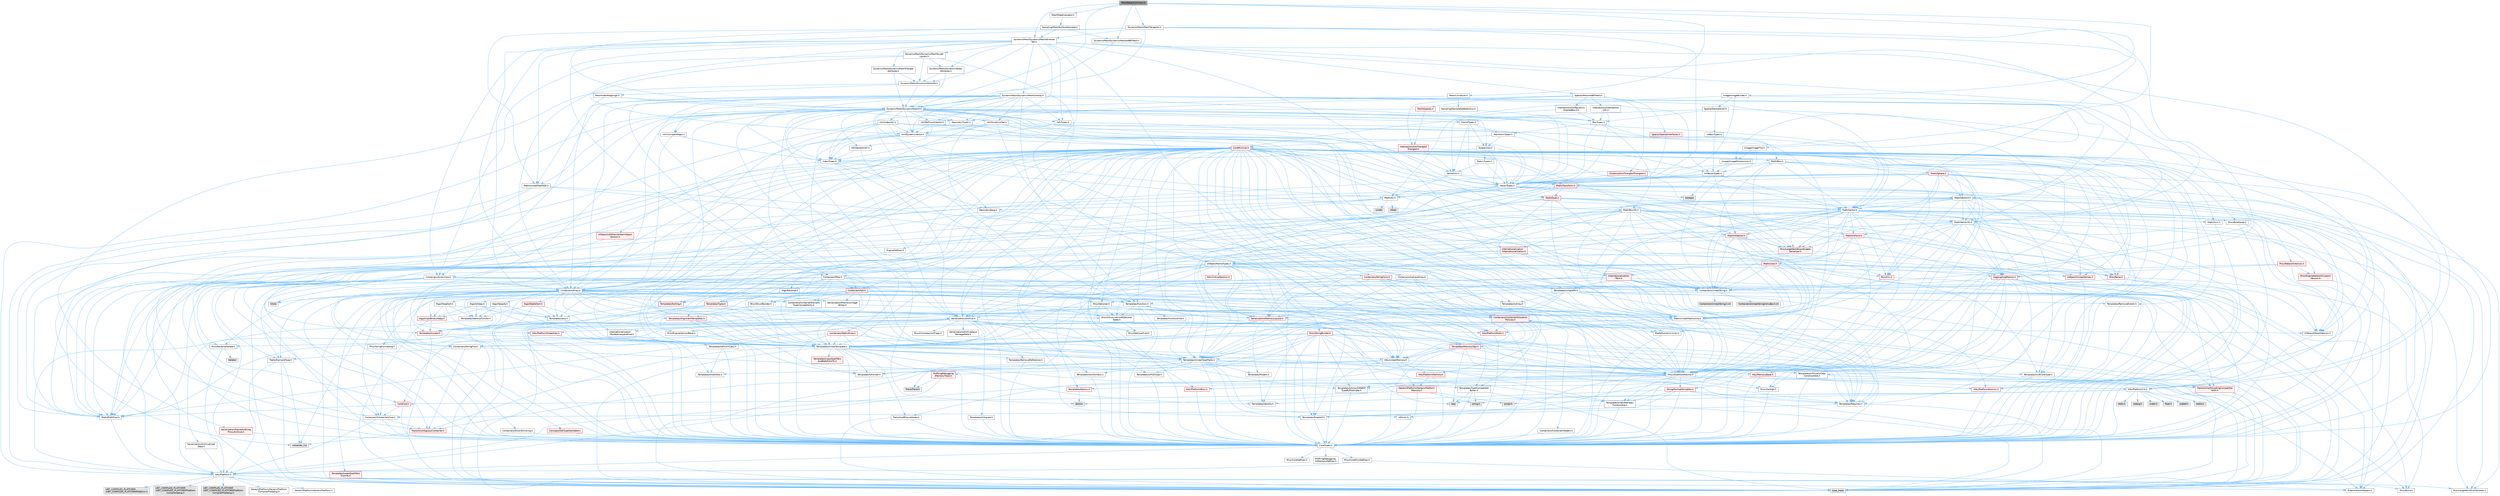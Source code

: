 digraph "MeshBakerCommon.h"
{
 // INTERACTIVE_SVG=YES
 // LATEX_PDF_SIZE
  bgcolor="transparent";
  edge [fontname=Helvetica,fontsize=10,labelfontname=Helvetica,labelfontsize=10];
  node [fontname=Helvetica,fontsize=10,shape=box,height=0.2,width=0.4];
  Node1 [id="Node000001",label="MeshBakerCommon.h",height=0.2,width=0.4,color="gray40", fillcolor="grey60", style="filled", fontcolor="black",tooltip=" "];
  Node1 -> Node2 [id="edge1_Node000001_Node000002",color="steelblue1",style="solid",tooltip=" "];
  Node2 [id="Node000002",label="DynamicMesh/DynamicMesh3.h",height=0.2,width=0.4,color="grey40", fillcolor="white", style="filled",URL="$d5/d34/DynamicMesh3_8h.html",tooltip=" "];
  Node2 -> Node3 [id="edge2_Node000002_Node000003",color="steelblue1",style="solid",tooltip=" "];
  Node3 [id="Node000003",label="BoxTypes.h",height=0.2,width=0.4,color="grey40", fillcolor="white", style="filled",URL="$d2/da2/BoxTypes_8h.html",tooltip=" "];
  Node3 -> Node4 [id="edge3_Node000003_Node000004",color="steelblue1",style="solid",tooltip=" "];
  Node4 [id="Node000004",label="Math/Box.h",height=0.2,width=0.4,color="grey40", fillcolor="white", style="filled",URL="$de/d0f/Box_8h.html",tooltip=" "];
  Node4 -> Node5 [id="edge4_Node000004_Node000005",color="steelblue1",style="solid",tooltip=" "];
  Node5 [id="Node000005",label="CoreTypes.h",height=0.2,width=0.4,color="grey40", fillcolor="white", style="filled",URL="$dc/dec/CoreTypes_8h.html",tooltip=" "];
  Node5 -> Node6 [id="edge5_Node000005_Node000006",color="steelblue1",style="solid",tooltip=" "];
  Node6 [id="Node000006",label="HAL/Platform.h",height=0.2,width=0.4,color="grey40", fillcolor="white", style="filled",URL="$d9/dd0/Platform_8h.html",tooltip=" "];
  Node6 -> Node7 [id="edge6_Node000006_Node000007",color="steelblue1",style="solid",tooltip=" "];
  Node7 [id="Node000007",label="Misc/Build.h",height=0.2,width=0.4,color="grey40", fillcolor="white", style="filled",URL="$d3/dbb/Build_8h.html",tooltip=" "];
  Node6 -> Node8 [id="edge7_Node000006_Node000008",color="steelblue1",style="solid",tooltip=" "];
  Node8 [id="Node000008",label="Misc/LargeWorldCoordinates.h",height=0.2,width=0.4,color="grey40", fillcolor="white", style="filled",URL="$d2/dcb/LargeWorldCoordinates_8h.html",tooltip=" "];
  Node6 -> Node9 [id="edge8_Node000006_Node000009",color="steelblue1",style="solid",tooltip=" "];
  Node9 [id="Node000009",label="type_traits",height=0.2,width=0.4,color="grey60", fillcolor="#E0E0E0", style="filled",tooltip=" "];
  Node6 -> Node10 [id="edge9_Node000006_Node000010",color="steelblue1",style="solid",tooltip=" "];
  Node10 [id="Node000010",label="PreprocessorHelpers.h",height=0.2,width=0.4,color="grey40", fillcolor="white", style="filled",URL="$db/ddb/PreprocessorHelpers_8h.html",tooltip=" "];
  Node6 -> Node11 [id="edge10_Node000006_Node000011",color="steelblue1",style="solid",tooltip=" "];
  Node11 [id="Node000011",label="UBT_COMPILED_PLATFORM\l/UBT_COMPILED_PLATFORMPlatform\lCompilerPreSetup.h",height=0.2,width=0.4,color="grey60", fillcolor="#E0E0E0", style="filled",tooltip=" "];
  Node6 -> Node12 [id="edge11_Node000006_Node000012",color="steelblue1",style="solid",tooltip=" "];
  Node12 [id="Node000012",label="GenericPlatform/GenericPlatform\lCompilerPreSetup.h",height=0.2,width=0.4,color="grey40", fillcolor="white", style="filled",URL="$d9/dc8/GenericPlatformCompilerPreSetup_8h.html",tooltip=" "];
  Node6 -> Node13 [id="edge12_Node000006_Node000013",color="steelblue1",style="solid",tooltip=" "];
  Node13 [id="Node000013",label="GenericPlatform/GenericPlatform.h",height=0.2,width=0.4,color="grey40", fillcolor="white", style="filled",URL="$d6/d84/GenericPlatform_8h.html",tooltip=" "];
  Node6 -> Node14 [id="edge13_Node000006_Node000014",color="steelblue1",style="solid",tooltip=" "];
  Node14 [id="Node000014",label="UBT_COMPILED_PLATFORM\l/UBT_COMPILED_PLATFORMPlatform.h",height=0.2,width=0.4,color="grey60", fillcolor="#E0E0E0", style="filled",tooltip=" "];
  Node6 -> Node15 [id="edge14_Node000006_Node000015",color="steelblue1",style="solid",tooltip=" "];
  Node15 [id="Node000015",label="UBT_COMPILED_PLATFORM\l/UBT_COMPILED_PLATFORMPlatform\lCompilerSetup.h",height=0.2,width=0.4,color="grey60", fillcolor="#E0E0E0", style="filled",tooltip=" "];
  Node5 -> Node16 [id="edge15_Node000005_Node000016",color="steelblue1",style="solid",tooltip=" "];
  Node16 [id="Node000016",label="ProfilingDebugging\l/UMemoryDefines.h",height=0.2,width=0.4,color="grey40", fillcolor="white", style="filled",URL="$d2/da2/UMemoryDefines_8h.html",tooltip=" "];
  Node5 -> Node17 [id="edge16_Node000005_Node000017",color="steelblue1",style="solid",tooltip=" "];
  Node17 [id="Node000017",label="Misc/CoreMiscDefines.h",height=0.2,width=0.4,color="grey40", fillcolor="white", style="filled",URL="$da/d38/CoreMiscDefines_8h.html",tooltip=" "];
  Node17 -> Node6 [id="edge17_Node000017_Node000006",color="steelblue1",style="solid",tooltip=" "];
  Node17 -> Node10 [id="edge18_Node000017_Node000010",color="steelblue1",style="solid",tooltip=" "];
  Node5 -> Node18 [id="edge19_Node000005_Node000018",color="steelblue1",style="solid",tooltip=" "];
  Node18 [id="Node000018",label="Misc/CoreDefines.h",height=0.2,width=0.4,color="grey40", fillcolor="white", style="filled",URL="$d3/dd2/CoreDefines_8h.html",tooltip=" "];
  Node4 -> Node19 [id="edge20_Node000004_Node000019",color="steelblue1",style="solid",tooltip=" "];
  Node19 [id="Node000019",label="Misc/AssertionMacros.h",height=0.2,width=0.4,color="grey40", fillcolor="white", style="filled",URL="$d0/dfa/AssertionMacros_8h.html",tooltip=" "];
  Node19 -> Node5 [id="edge21_Node000019_Node000005",color="steelblue1",style="solid",tooltip=" "];
  Node19 -> Node6 [id="edge22_Node000019_Node000006",color="steelblue1",style="solid",tooltip=" "];
  Node19 -> Node20 [id="edge23_Node000019_Node000020",color="steelblue1",style="solid",tooltip=" "];
  Node20 [id="Node000020",label="HAL/PlatformMisc.h",height=0.2,width=0.4,color="red", fillcolor="#FFF0F0", style="filled",URL="$d0/df5/PlatformMisc_8h.html",tooltip=" "];
  Node20 -> Node5 [id="edge24_Node000020_Node000005",color="steelblue1",style="solid",tooltip=" "];
  Node19 -> Node10 [id="edge25_Node000019_Node000010",color="steelblue1",style="solid",tooltip=" "];
  Node19 -> Node56 [id="edge26_Node000019_Node000056",color="steelblue1",style="solid",tooltip=" "];
  Node56 [id="Node000056",label="Templates/EnableIf.h",height=0.2,width=0.4,color="grey40", fillcolor="white", style="filled",URL="$d7/d60/EnableIf_8h.html",tooltip=" "];
  Node56 -> Node5 [id="edge27_Node000056_Node000005",color="steelblue1",style="solid",tooltip=" "];
  Node19 -> Node57 [id="edge28_Node000019_Node000057",color="steelblue1",style="solid",tooltip=" "];
  Node57 [id="Node000057",label="Templates/IsArrayOrRefOf\lTypeByPredicate.h",height=0.2,width=0.4,color="grey40", fillcolor="white", style="filled",URL="$d6/da1/IsArrayOrRefOfTypeByPredicate_8h.html",tooltip=" "];
  Node57 -> Node5 [id="edge29_Node000057_Node000005",color="steelblue1",style="solid",tooltip=" "];
  Node19 -> Node58 [id="edge30_Node000019_Node000058",color="steelblue1",style="solid",tooltip=" "];
  Node58 [id="Node000058",label="Templates/IsValidVariadic\lFunctionArg.h",height=0.2,width=0.4,color="grey40", fillcolor="white", style="filled",URL="$d0/dc8/IsValidVariadicFunctionArg_8h.html",tooltip=" "];
  Node58 -> Node5 [id="edge31_Node000058_Node000005",color="steelblue1",style="solid",tooltip=" "];
  Node58 -> Node59 [id="edge32_Node000058_Node000059",color="steelblue1",style="solid",tooltip=" "];
  Node59 [id="Node000059",label="IsEnum.h",height=0.2,width=0.4,color="grey40", fillcolor="white", style="filled",URL="$d4/de5/IsEnum_8h.html",tooltip=" "];
  Node58 -> Node9 [id="edge33_Node000058_Node000009",color="steelblue1",style="solid",tooltip=" "];
  Node19 -> Node60 [id="edge34_Node000019_Node000060",color="steelblue1",style="solid",tooltip=" "];
  Node60 [id="Node000060",label="Traits/IsCharEncodingCompatible\lWith.h",height=0.2,width=0.4,color="red", fillcolor="#FFF0F0", style="filled",URL="$df/dd1/IsCharEncodingCompatibleWith_8h.html",tooltip=" "];
  Node60 -> Node9 [id="edge35_Node000060_Node000009",color="steelblue1",style="solid",tooltip=" "];
  Node19 -> Node62 [id="edge36_Node000019_Node000062",color="steelblue1",style="solid",tooltip=" "];
  Node62 [id="Node000062",label="Misc/VarArgs.h",height=0.2,width=0.4,color="grey40", fillcolor="white", style="filled",URL="$d5/d6f/VarArgs_8h.html",tooltip=" "];
  Node62 -> Node5 [id="edge37_Node000062_Node000005",color="steelblue1",style="solid",tooltip=" "];
  Node19 -> Node63 [id="edge38_Node000019_Node000063",color="steelblue1",style="solid",tooltip=" "];
  Node63 [id="Node000063",label="String/FormatStringSan.h",height=0.2,width=0.4,color="red", fillcolor="#FFF0F0", style="filled",URL="$d3/d8b/FormatStringSan_8h.html",tooltip=" "];
  Node63 -> Node9 [id="edge39_Node000063_Node000009",color="steelblue1",style="solid",tooltip=" "];
  Node63 -> Node5 [id="edge40_Node000063_Node000005",color="steelblue1",style="solid",tooltip=" "];
  Node63 -> Node64 [id="edge41_Node000063_Node000064",color="steelblue1",style="solid",tooltip=" "];
  Node64 [id="Node000064",label="Templates/Requires.h",height=0.2,width=0.4,color="grey40", fillcolor="white", style="filled",URL="$dc/d96/Requires_8h.html",tooltip=" "];
  Node64 -> Node56 [id="edge42_Node000064_Node000056",color="steelblue1",style="solid",tooltip=" "];
  Node64 -> Node9 [id="edge43_Node000064_Node000009",color="steelblue1",style="solid",tooltip=" "];
  Node63 -> Node65 [id="edge44_Node000063_Node000065",color="steelblue1",style="solid",tooltip=" "];
  Node65 [id="Node000065",label="Templates/Identity.h",height=0.2,width=0.4,color="grey40", fillcolor="white", style="filled",URL="$d0/dd5/Identity_8h.html",tooltip=" "];
  Node63 -> Node58 [id="edge45_Node000063_Node000058",color="steelblue1",style="solid",tooltip=" "];
  Node63 -> Node28 [id="edge46_Node000063_Node000028",color="steelblue1",style="solid",tooltip=" "];
  Node28 [id="Node000028",label="Containers/ContainersFwd.h",height=0.2,width=0.4,color="grey40", fillcolor="white", style="filled",URL="$d4/d0a/ContainersFwd_8h.html",tooltip=" "];
  Node28 -> Node6 [id="edge47_Node000028_Node000006",color="steelblue1",style="solid",tooltip=" "];
  Node28 -> Node5 [id="edge48_Node000028_Node000005",color="steelblue1",style="solid",tooltip=" "];
  Node28 -> Node25 [id="edge49_Node000028_Node000025",color="steelblue1",style="solid",tooltip=" "];
  Node25 [id="Node000025",label="Traits/IsContiguousContainer.h",height=0.2,width=0.4,color="red", fillcolor="#FFF0F0", style="filled",URL="$d5/d3c/IsContiguousContainer_8h.html",tooltip=" "];
  Node25 -> Node5 [id="edge50_Node000025_Node000005",color="steelblue1",style="solid",tooltip=" "];
  Node25 -> Node24 [id="edge51_Node000025_Node000024",color="steelblue1",style="solid",tooltip=" "];
  Node24 [id="Node000024",label="initializer_list",height=0.2,width=0.4,color="grey60", fillcolor="#E0E0E0", style="filled",tooltip=" "];
  Node19 -> Node69 [id="edge52_Node000019_Node000069",color="steelblue1",style="solid",tooltip=" "];
  Node69 [id="Node000069",label="atomic",height=0.2,width=0.4,color="grey60", fillcolor="#E0E0E0", style="filled",tooltip=" "];
  Node4 -> Node29 [id="edge53_Node000004_Node000029",color="steelblue1",style="solid",tooltip=" "];
  Node29 [id="Node000029",label="Math/MathFwd.h",height=0.2,width=0.4,color="grey40", fillcolor="white", style="filled",URL="$d2/d10/MathFwd_8h.html",tooltip=" "];
  Node29 -> Node6 [id="edge54_Node000029_Node000006",color="steelblue1",style="solid",tooltip=" "];
  Node4 -> Node70 [id="edge55_Node000004_Node000070",color="steelblue1",style="solid",tooltip=" "];
  Node70 [id="Node000070",label="Math/UnrealMathUtility.h",height=0.2,width=0.4,color="grey40", fillcolor="white", style="filled",URL="$db/db8/UnrealMathUtility_8h.html",tooltip=" "];
  Node70 -> Node5 [id="edge56_Node000070_Node000005",color="steelblue1",style="solid",tooltip=" "];
  Node70 -> Node19 [id="edge57_Node000070_Node000019",color="steelblue1",style="solid",tooltip=" "];
  Node70 -> Node71 [id="edge58_Node000070_Node000071",color="steelblue1",style="solid",tooltip=" "];
  Node71 [id="Node000071",label="HAL/PlatformMath.h",height=0.2,width=0.4,color="red", fillcolor="#FFF0F0", style="filled",URL="$dc/d53/PlatformMath_8h.html",tooltip=" "];
  Node71 -> Node5 [id="edge59_Node000071_Node000005",color="steelblue1",style="solid",tooltip=" "];
  Node70 -> Node29 [id="edge60_Node000070_Node000029",color="steelblue1",style="solid",tooltip=" "];
  Node70 -> Node65 [id="edge61_Node000070_Node000065",color="steelblue1",style="solid",tooltip=" "];
  Node70 -> Node64 [id="edge62_Node000070_Node000064",color="steelblue1",style="solid",tooltip=" "];
  Node4 -> Node90 [id="edge63_Node000004_Node000090",color="steelblue1",style="solid",tooltip=" "];
  Node90 [id="Node000090",label="Containers/UnrealString.h",height=0.2,width=0.4,color="grey40", fillcolor="white", style="filled",URL="$d5/dba/UnrealString_8h.html",tooltip=" "];
  Node90 -> Node91 [id="edge64_Node000090_Node000091",color="steelblue1",style="solid",tooltip=" "];
  Node91 [id="Node000091",label="Containers/UnrealStringIncludes.h.inl",height=0.2,width=0.4,color="grey60", fillcolor="#E0E0E0", style="filled",tooltip=" "];
  Node90 -> Node92 [id="edge65_Node000090_Node000092",color="steelblue1",style="solid",tooltip=" "];
  Node92 [id="Node000092",label="Containers/UnrealString.h.inl",height=0.2,width=0.4,color="grey60", fillcolor="#E0E0E0", style="filled",tooltip=" "];
  Node90 -> Node93 [id="edge66_Node000090_Node000093",color="steelblue1",style="solid",tooltip=" "];
  Node93 [id="Node000093",label="Misc/StringFormatArg.h",height=0.2,width=0.4,color="grey40", fillcolor="white", style="filled",URL="$d2/d16/StringFormatArg_8h.html",tooltip=" "];
  Node93 -> Node28 [id="edge67_Node000093_Node000028",color="steelblue1",style="solid",tooltip=" "];
  Node4 -> Node94 [id="edge68_Node000004_Node000094",color="steelblue1",style="solid",tooltip=" "];
  Node94 [id="Node000094",label="Math/Vector.h",height=0.2,width=0.4,color="grey40", fillcolor="white", style="filled",URL="$d6/dbe/Vector_8h.html",tooltip=" "];
  Node94 -> Node5 [id="edge69_Node000094_Node000005",color="steelblue1",style="solid",tooltip=" "];
  Node94 -> Node19 [id="edge70_Node000094_Node000019",color="steelblue1",style="solid",tooltip=" "];
  Node94 -> Node29 [id="edge71_Node000094_Node000029",color="steelblue1",style="solid",tooltip=" "];
  Node94 -> Node42 [id="edge72_Node000094_Node000042",color="steelblue1",style="solid",tooltip=" "];
  Node42 [id="Node000042",label="Math/NumericLimits.h",height=0.2,width=0.4,color="grey40", fillcolor="white", style="filled",URL="$df/d1b/NumericLimits_8h.html",tooltip=" "];
  Node42 -> Node5 [id="edge73_Node000042_Node000005",color="steelblue1",style="solid",tooltip=" "];
  Node94 -> Node95 [id="edge74_Node000094_Node000095",color="steelblue1",style="solid",tooltip=" "];
  Node95 [id="Node000095",label="Misc/Crc.h",height=0.2,width=0.4,color="red", fillcolor="#FFF0F0", style="filled",URL="$d4/dd2/Crc_8h.html",tooltip=" "];
  Node95 -> Node5 [id="edge75_Node000095_Node000005",color="steelblue1",style="solid",tooltip=" "];
  Node95 -> Node19 [id="edge76_Node000095_Node000019",color="steelblue1",style="solid",tooltip=" "];
  Node95 -> Node77 [id="edge77_Node000095_Node000077",color="steelblue1",style="solid",tooltip=" "];
  Node77 [id="Node000077",label="Templates/UnrealTypeTraits.h",height=0.2,width=0.4,color="grey40", fillcolor="white", style="filled",URL="$d2/d2d/UnrealTypeTraits_8h.html",tooltip=" "];
  Node77 -> Node5 [id="edge78_Node000077_Node000005",color="steelblue1",style="solid",tooltip=" "];
  Node77 -> Node78 [id="edge79_Node000077_Node000078",color="steelblue1",style="solid",tooltip=" "];
  Node78 [id="Node000078",label="Templates/IsPointer.h",height=0.2,width=0.4,color="grey40", fillcolor="white", style="filled",URL="$d7/d05/IsPointer_8h.html",tooltip=" "];
  Node78 -> Node5 [id="edge80_Node000078_Node000005",color="steelblue1",style="solid",tooltip=" "];
  Node77 -> Node19 [id="edge81_Node000077_Node000019",color="steelblue1",style="solid",tooltip=" "];
  Node77 -> Node73 [id="edge82_Node000077_Node000073",color="steelblue1",style="solid",tooltip=" "];
  Node73 [id="Node000073",label="Templates/AndOrNot.h",height=0.2,width=0.4,color="grey40", fillcolor="white", style="filled",URL="$db/d0a/AndOrNot_8h.html",tooltip=" "];
  Node73 -> Node5 [id="edge83_Node000073_Node000005",color="steelblue1",style="solid",tooltip=" "];
  Node77 -> Node56 [id="edge84_Node000077_Node000056",color="steelblue1",style="solid",tooltip=" "];
  Node77 -> Node79 [id="edge85_Node000077_Node000079",color="steelblue1",style="solid",tooltip=" "];
  Node79 [id="Node000079",label="Templates/IsArithmetic.h",height=0.2,width=0.4,color="grey40", fillcolor="white", style="filled",URL="$d2/d5d/IsArithmetic_8h.html",tooltip=" "];
  Node79 -> Node5 [id="edge86_Node000079_Node000005",color="steelblue1",style="solid",tooltip=" "];
  Node77 -> Node59 [id="edge87_Node000077_Node000059",color="steelblue1",style="solid",tooltip=" "];
  Node77 -> Node80 [id="edge88_Node000077_Node000080",color="steelblue1",style="solid",tooltip=" "];
  Node80 [id="Node000080",label="Templates/Models.h",height=0.2,width=0.4,color="grey40", fillcolor="white", style="filled",URL="$d3/d0c/Models_8h.html",tooltip=" "];
  Node80 -> Node65 [id="edge89_Node000080_Node000065",color="steelblue1",style="solid",tooltip=" "];
  Node77 -> Node81 [id="edge90_Node000077_Node000081",color="steelblue1",style="solid",tooltip=" "];
  Node81 [id="Node000081",label="Templates/IsPODType.h",height=0.2,width=0.4,color="grey40", fillcolor="white", style="filled",URL="$d7/db1/IsPODType_8h.html",tooltip=" "];
  Node81 -> Node5 [id="edge91_Node000081_Node000005",color="steelblue1",style="solid",tooltip=" "];
  Node77 -> Node82 [id="edge92_Node000077_Node000082",color="steelblue1",style="solid",tooltip=" "];
  Node82 [id="Node000082",label="Templates/IsUECoreType.h",height=0.2,width=0.4,color="grey40", fillcolor="white", style="filled",URL="$d1/db8/IsUECoreType_8h.html",tooltip=" "];
  Node82 -> Node5 [id="edge93_Node000082_Node000005",color="steelblue1",style="solid",tooltip=" "];
  Node82 -> Node9 [id="edge94_Node000082_Node000009",color="steelblue1",style="solid",tooltip=" "];
  Node77 -> Node83 [id="edge95_Node000077_Node000083",color="steelblue1",style="solid",tooltip=" "];
  Node83 [id="Node000083",label="Templates/IsTriviallyCopy\lConstructible.h",height=0.2,width=0.4,color="grey40", fillcolor="white", style="filled",URL="$d3/d78/IsTriviallyCopyConstructible_8h.html",tooltip=" "];
  Node83 -> Node5 [id="edge96_Node000083_Node000005",color="steelblue1",style="solid",tooltip=" "];
  Node83 -> Node9 [id="edge97_Node000083_Node000009",color="steelblue1",style="solid",tooltip=" "];
  Node94 -> Node70 [id="edge98_Node000094_Node000070",color="steelblue1",style="solid",tooltip=" "];
  Node94 -> Node90 [id="edge99_Node000094_Node000090",color="steelblue1",style="solid",tooltip=" "];
  Node94 -> Node103 [id="edge100_Node000094_Node000103",color="steelblue1",style="solid",tooltip=" "];
  Node103 [id="Node000103",label="Misc/Parse.h",height=0.2,width=0.4,color="red", fillcolor="#FFF0F0", style="filled",URL="$dc/d71/Parse_8h.html",tooltip=" "];
  Node103 -> Node22 [id="edge101_Node000103_Node000022",color="steelblue1",style="solid",tooltip=" "];
  Node22 [id="Node000022",label="Containers/StringFwd.h",height=0.2,width=0.4,color="grey40", fillcolor="white", style="filled",URL="$df/d37/StringFwd_8h.html",tooltip=" "];
  Node22 -> Node5 [id="edge102_Node000022_Node000005",color="steelblue1",style="solid",tooltip=" "];
  Node22 -> Node23 [id="edge103_Node000022_Node000023",color="steelblue1",style="solid",tooltip=" "];
  Node23 [id="Node000023",label="Traits/ElementType.h",height=0.2,width=0.4,color="grey40", fillcolor="white", style="filled",URL="$d5/d4f/ElementType_8h.html",tooltip=" "];
  Node23 -> Node6 [id="edge104_Node000023_Node000006",color="steelblue1",style="solid",tooltip=" "];
  Node23 -> Node24 [id="edge105_Node000023_Node000024",color="steelblue1",style="solid",tooltip=" "];
  Node23 -> Node9 [id="edge106_Node000023_Node000009",color="steelblue1",style="solid",tooltip=" "];
  Node22 -> Node25 [id="edge107_Node000022_Node000025",color="steelblue1",style="solid",tooltip=" "];
  Node103 -> Node90 [id="edge108_Node000103_Node000090",color="steelblue1",style="solid",tooltip=" "];
  Node103 -> Node5 [id="edge109_Node000103_Node000005",color="steelblue1",style="solid",tooltip=" "];
  Node103 -> Node32 [id="edge110_Node000103_Node000032",color="steelblue1",style="solid",tooltip=" "];
  Node32 [id="Node000032",label="HAL/PlatformCrt.h",height=0.2,width=0.4,color="grey40", fillcolor="white", style="filled",URL="$d8/d75/PlatformCrt_8h.html",tooltip=" "];
  Node32 -> Node33 [id="edge111_Node000032_Node000033",color="steelblue1",style="solid",tooltip=" "];
  Node33 [id="Node000033",label="new",height=0.2,width=0.4,color="grey60", fillcolor="#E0E0E0", style="filled",tooltip=" "];
  Node32 -> Node34 [id="edge112_Node000032_Node000034",color="steelblue1",style="solid",tooltip=" "];
  Node34 [id="Node000034",label="wchar.h",height=0.2,width=0.4,color="grey60", fillcolor="#E0E0E0", style="filled",tooltip=" "];
  Node32 -> Node35 [id="edge113_Node000032_Node000035",color="steelblue1",style="solid",tooltip=" "];
  Node35 [id="Node000035",label="stddef.h",height=0.2,width=0.4,color="grey60", fillcolor="#E0E0E0", style="filled",tooltip=" "];
  Node32 -> Node36 [id="edge114_Node000032_Node000036",color="steelblue1",style="solid",tooltip=" "];
  Node36 [id="Node000036",label="stdlib.h",height=0.2,width=0.4,color="grey60", fillcolor="#E0E0E0", style="filled",tooltip=" "];
  Node32 -> Node37 [id="edge115_Node000032_Node000037",color="steelblue1",style="solid",tooltip=" "];
  Node37 [id="Node000037",label="stdio.h",height=0.2,width=0.4,color="grey60", fillcolor="#E0E0E0", style="filled",tooltip=" "];
  Node32 -> Node38 [id="edge116_Node000032_Node000038",color="steelblue1",style="solid",tooltip=" "];
  Node38 [id="Node000038",label="stdarg.h",height=0.2,width=0.4,color="grey60", fillcolor="#E0E0E0", style="filled",tooltip=" "];
  Node32 -> Node39 [id="edge117_Node000032_Node000039",color="steelblue1",style="solid",tooltip=" "];
  Node39 [id="Node000039",label="math.h",height=0.2,width=0.4,color="grey60", fillcolor="#E0E0E0", style="filled",tooltip=" "];
  Node32 -> Node40 [id="edge118_Node000032_Node000040",color="steelblue1",style="solid",tooltip=" "];
  Node40 [id="Node000040",label="float.h",height=0.2,width=0.4,color="grey60", fillcolor="#E0E0E0", style="filled",tooltip=" "];
  Node32 -> Node41 [id="edge119_Node000032_Node000041",color="steelblue1",style="solid",tooltip=" "];
  Node41 [id="Node000041",label="string.h",height=0.2,width=0.4,color="grey60", fillcolor="#E0E0E0", style="filled",tooltip=" "];
  Node103 -> Node7 [id="edge120_Node000103_Node000007",color="steelblue1",style="solid",tooltip=" "];
  Node103 -> Node104 [id="edge121_Node000103_Node000104",color="steelblue1",style="solid",tooltip=" "];
  Node104 [id="Node000104",label="Templates/Function.h",height=0.2,width=0.4,color="grey40", fillcolor="white", style="filled",URL="$df/df5/Function_8h.html",tooltip=" "];
  Node104 -> Node5 [id="edge122_Node000104_Node000005",color="steelblue1",style="solid",tooltip=" "];
  Node104 -> Node19 [id="edge123_Node000104_Node000019",color="steelblue1",style="solid",tooltip=" "];
  Node104 -> Node105 [id="edge124_Node000104_Node000105",color="steelblue1",style="solid",tooltip=" "];
  Node105 [id="Node000105",label="Misc/IntrusiveUnsetOptional\lState.h",height=0.2,width=0.4,color="grey40", fillcolor="white", style="filled",URL="$d2/d0a/IntrusiveUnsetOptionalState_8h.html",tooltip=" "];
  Node105 -> Node106 [id="edge125_Node000105_Node000106",color="steelblue1",style="solid",tooltip=" "];
  Node106 [id="Node000106",label="Misc/OptionalFwd.h",height=0.2,width=0.4,color="grey40", fillcolor="white", style="filled",URL="$dc/d50/OptionalFwd_8h.html",tooltip=" "];
  Node104 -> Node107 [id="edge126_Node000104_Node000107",color="steelblue1",style="solid",tooltip=" "];
  Node107 [id="Node000107",label="HAL/UnrealMemory.h",height=0.2,width=0.4,color="grey40", fillcolor="white", style="filled",URL="$d9/d96/UnrealMemory_8h.html",tooltip=" "];
  Node107 -> Node5 [id="edge127_Node000107_Node000005",color="steelblue1",style="solid",tooltip=" "];
  Node107 -> Node108 [id="edge128_Node000107_Node000108",color="steelblue1",style="solid",tooltip=" "];
  Node108 [id="Node000108",label="GenericPlatform/GenericPlatform\lMemory.h",height=0.2,width=0.4,color="red", fillcolor="#FFF0F0", style="filled",URL="$dd/d22/GenericPlatformMemory_8h.html",tooltip=" "];
  Node108 -> Node27 [id="edge129_Node000108_Node000027",color="steelblue1",style="solid",tooltip=" "];
  Node27 [id="Node000027",label="CoreFwd.h",height=0.2,width=0.4,color="red", fillcolor="#FFF0F0", style="filled",URL="$d1/d1e/CoreFwd_8h.html",tooltip=" "];
  Node27 -> Node5 [id="edge130_Node000027_Node000005",color="steelblue1",style="solid",tooltip=" "];
  Node27 -> Node28 [id="edge131_Node000027_Node000028",color="steelblue1",style="solid",tooltip=" "];
  Node27 -> Node29 [id="edge132_Node000027_Node000029",color="steelblue1",style="solid",tooltip=" "];
  Node108 -> Node5 [id="edge133_Node000108_Node000005",color="steelblue1",style="solid",tooltip=" "];
  Node108 -> Node41 [id="edge134_Node000108_Node000041",color="steelblue1",style="solid",tooltip=" "];
  Node108 -> Node34 [id="edge135_Node000108_Node000034",color="steelblue1",style="solid",tooltip=" "];
  Node107 -> Node109 [id="edge136_Node000107_Node000109",color="steelblue1",style="solid",tooltip=" "];
  Node109 [id="Node000109",label="HAL/MemoryBase.h",height=0.2,width=0.4,color="red", fillcolor="#FFF0F0", style="filled",URL="$d6/d9f/MemoryBase_8h.html",tooltip=" "];
  Node109 -> Node5 [id="edge137_Node000109_Node000005",color="steelblue1",style="solid",tooltip=" "];
  Node109 -> Node49 [id="edge138_Node000109_Node000049",color="steelblue1",style="solid",tooltip=" "];
  Node49 [id="Node000049",label="HAL/PlatformAtomics.h",height=0.2,width=0.4,color="red", fillcolor="#FFF0F0", style="filled",URL="$d3/d36/PlatformAtomics_8h.html",tooltip=" "];
  Node49 -> Node5 [id="edge139_Node000049_Node000005",color="steelblue1",style="solid",tooltip=" "];
  Node109 -> Node32 [id="edge140_Node000109_Node000032",color="steelblue1",style="solid",tooltip=" "];
  Node109 -> Node113 [id="edge141_Node000109_Node000113",color="steelblue1",style="solid",tooltip=" "];
  Node113 [id="Node000113",label="Templates/Atomic.h",height=0.2,width=0.4,color="red", fillcolor="#FFF0F0", style="filled",URL="$d3/d91/Atomic_8h.html",tooltip=" "];
  Node113 -> Node69 [id="edge142_Node000113_Node000069",color="steelblue1",style="solid",tooltip=" "];
  Node107 -> Node118 [id="edge143_Node000107_Node000118",color="steelblue1",style="solid",tooltip=" "];
  Node118 [id="Node000118",label="HAL/PlatformMemory.h",height=0.2,width=0.4,color="red", fillcolor="#FFF0F0", style="filled",URL="$de/d68/PlatformMemory_8h.html",tooltip=" "];
  Node118 -> Node5 [id="edge144_Node000118_Node000005",color="steelblue1",style="solid",tooltip=" "];
  Node118 -> Node108 [id="edge145_Node000118_Node000108",color="steelblue1",style="solid",tooltip=" "];
  Node107 -> Node120 [id="edge146_Node000107_Node000120",color="steelblue1",style="solid",tooltip=" "];
  Node120 [id="Node000120",label="ProfilingDebugging\l/MemoryTrace.h",height=0.2,width=0.4,color="red", fillcolor="#FFF0F0", style="filled",URL="$da/dd7/MemoryTrace_8h.html",tooltip=" "];
  Node120 -> Node6 [id="edge147_Node000120_Node000006",color="steelblue1",style="solid",tooltip=" "];
  Node120 -> Node55 [id="edge148_Node000120_Node000055",color="steelblue1",style="solid",tooltip=" "];
  Node55 [id="Node000055",label="Trace/Trace.h",height=0.2,width=0.4,color="grey60", fillcolor="#E0E0E0", style="filled",tooltip=" "];
  Node107 -> Node78 [id="edge149_Node000107_Node000078",color="steelblue1",style="solid",tooltip=" "];
  Node104 -> Node121 [id="edge150_Node000104_Node000121",color="steelblue1",style="solid",tooltip=" "];
  Node121 [id="Node000121",label="Templates/FunctionFwd.h",height=0.2,width=0.4,color="grey40", fillcolor="white", style="filled",URL="$d6/d54/FunctionFwd_8h.html",tooltip=" "];
  Node104 -> Node77 [id="edge151_Node000104_Node000077",color="steelblue1",style="solid",tooltip=" "];
  Node104 -> Node122 [id="edge152_Node000104_Node000122",color="steelblue1",style="solid",tooltip=" "];
  Node122 [id="Node000122",label="Templates/Invoke.h",height=0.2,width=0.4,color="red", fillcolor="#FFF0F0", style="filled",URL="$d7/deb/Invoke_8h.html",tooltip=" "];
  Node122 -> Node5 [id="edge153_Node000122_Node000005",color="steelblue1",style="solid",tooltip=" "];
  Node122 -> Node124 [id="edge154_Node000122_Node000124",color="steelblue1",style="solid",tooltip=" "];
  Node124 [id="Node000124",label="Templates/UnrealTemplate.h",height=0.2,width=0.4,color="grey40", fillcolor="white", style="filled",URL="$d4/d24/UnrealTemplate_8h.html",tooltip=" "];
  Node124 -> Node5 [id="edge155_Node000124_Node000005",color="steelblue1",style="solid",tooltip=" "];
  Node124 -> Node78 [id="edge156_Node000124_Node000078",color="steelblue1",style="solid",tooltip=" "];
  Node124 -> Node107 [id="edge157_Node000124_Node000107",color="steelblue1",style="solid",tooltip=" "];
  Node124 -> Node125 [id="edge158_Node000124_Node000125",color="steelblue1",style="solid",tooltip=" "];
  Node125 [id="Node000125",label="Templates/CopyQualifiers\lAndRefsFromTo.h",height=0.2,width=0.4,color="red", fillcolor="#FFF0F0", style="filled",URL="$d3/db3/CopyQualifiersAndRefsFromTo_8h.html",tooltip=" "];
  Node124 -> Node77 [id="edge159_Node000124_Node000077",color="steelblue1",style="solid",tooltip=" "];
  Node124 -> Node75 [id="edge160_Node000124_Node000075",color="steelblue1",style="solid",tooltip=" "];
  Node75 [id="Node000075",label="Templates/RemoveReference.h",height=0.2,width=0.4,color="grey40", fillcolor="white", style="filled",URL="$da/dbe/RemoveReference_8h.html",tooltip=" "];
  Node75 -> Node5 [id="edge161_Node000075_Node000005",color="steelblue1",style="solid",tooltip=" "];
  Node124 -> Node64 [id="edge162_Node000124_Node000064",color="steelblue1",style="solid",tooltip=" "];
  Node124 -> Node87 [id="edge163_Node000124_Node000087",color="steelblue1",style="solid",tooltip=" "];
  Node87 [id="Node000087",label="Templates/TypeCompatible\lBytes.h",height=0.2,width=0.4,color="grey40", fillcolor="white", style="filled",URL="$df/d0a/TypeCompatibleBytes_8h.html",tooltip=" "];
  Node87 -> Node5 [id="edge164_Node000087_Node000005",color="steelblue1",style="solid",tooltip=" "];
  Node87 -> Node41 [id="edge165_Node000087_Node000041",color="steelblue1",style="solid",tooltip=" "];
  Node87 -> Node33 [id="edge166_Node000087_Node000033",color="steelblue1",style="solid",tooltip=" "];
  Node87 -> Node9 [id="edge167_Node000087_Node000009",color="steelblue1",style="solid",tooltip=" "];
  Node124 -> Node65 [id="edge168_Node000124_Node000065",color="steelblue1",style="solid",tooltip=" "];
  Node124 -> Node25 [id="edge169_Node000124_Node000025",color="steelblue1",style="solid",tooltip=" "];
  Node124 -> Node127 [id="edge170_Node000124_Node000127",color="steelblue1",style="solid",tooltip=" "];
  Node127 [id="Node000127",label="Traits/UseBitwiseSwap.h",height=0.2,width=0.4,color="grey40", fillcolor="white", style="filled",URL="$db/df3/UseBitwiseSwap_8h.html",tooltip=" "];
  Node127 -> Node5 [id="edge171_Node000127_Node000005",color="steelblue1",style="solid",tooltip=" "];
  Node127 -> Node9 [id="edge172_Node000127_Node000009",color="steelblue1",style="solid",tooltip=" "];
  Node124 -> Node9 [id="edge173_Node000124_Node000009",color="steelblue1",style="solid",tooltip=" "];
  Node122 -> Node9 [id="edge174_Node000122_Node000009",color="steelblue1",style="solid",tooltip=" "];
  Node104 -> Node124 [id="edge175_Node000104_Node000124",color="steelblue1",style="solid",tooltip=" "];
  Node104 -> Node64 [id="edge176_Node000104_Node000064",color="steelblue1",style="solid",tooltip=" "];
  Node104 -> Node70 [id="edge177_Node000104_Node000070",color="steelblue1",style="solid",tooltip=" "];
  Node104 -> Node33 [id="edge178_Node000104_Node000033",color="steelblue1",style="solid",tooltip=" "];
  Node104 -> Node9 [id="edge179_Node000104_Node000009",color="steelblue1",style="solid",tooltip=" "];
  Node94 -> Node128 [id="edge180_Node000094_Node000128",color="steelblue1",style="solid",tooltip=" "];
  Node128 [id="Node000128",label="Misc/LargeWorldCoordinates\lSerializer.h",height=0.2,width=0.4,color="red", fillcolor="#FFF0F0", style="filled",URL="$d7/df9/LargeWorldCoordinatesSerializer_8h.html",tooltip=" "];
  Node128 -> Node129 [id="edge181_Node000128_Node000129",color="steelblue1",style="solid",tooltip=" "];
  Node129 [id="Node000129",label="UObject/NameTypes.h",height=0.2,width=0.4,color="grey40", fillcolor="white", style="filled",URL="$d6/d35/NameTypes_8h.html",tooltip=" "];
  Node129 -> Node5 [id="edge182_Node000129_Node000005",color="steelblue1",style="solid",tooltip=" "];
  Node129 -> Node19 [id="edge183_Node000129_Node000019",color="steelblue1",style="solid",tooltip=" "];
  Node129 -> Node107 [id="edge184_Node000129_Node000107",color="steelblue1",style="solid",tooltip=" "];
  Node129 -> Node77 [id="edge185_Node000129_Node000077",color="steelblue1",style="solid",tooltip=" "];
  Node129 -> Node124 [id="edge186_Node000129_Node000124",color="steelblue1",style="solid",tooltip=" "];
  Node129 -> Node90 [id="edge187_Node000129_Node000090",color="steelblue1",style="solid",tooltip=" "];
  Node129 -> Node130 [id="edge188_Node000129_Node000130",color="steelblue1",style="solid",tooltip=" "];
  Node130 [id="Node000130",label="HAL/CriticalSection.h",height=0.2,width=0.4,color="red", fillcolor="#FFF0F0", style="filled",URL="$d6/d90/CriticalSection_8h.html",tooltip=" "];
  Node129 -> Node133 [id="edge189_Node000129_Node000133",color="steelblue1",style="solid",tooltip=" "];
  Node133 [id="Node000133",label="Containers/StringConv.h",height=0.2,width=0.4,color="red", fillcolor="#FFF0F0", style="filled",URL="$d3/ddf/StringConv_8h.html",tooltip=" "];
  Node133 -> Node5 [id="edge190_Node000133_Node000005",color="steelblue1",style="solid",tooltip=" "];
  Node133 -> Node19 [id="edge191_Node000133_Node000019",color="steelblue1",style="solid",tooltip=" "];
  Node133 -> Node134 [id="edge192_Node000133_Node000134",color="steelblue1",style="solid",tooltip=" "];
  Node134 [id="Node000134",label="Containers/ContainerAllocation\lPolicies.h",height=0.2,width=0.4,color="red", fillcolor="#FFF0F0", style="filled",URL="$d7/dff/ContainerAllocationPolicies_8h.html",tooltip=" "];
  Node134 -> Node5 [id="edge193_Node000134_Node000005",color="steelblue1",style="solid",tooltip=" "];
  Node134 -> Node135 [id="edge194_Node000134_Node000135",color="steelblue1",style="solid",tooltip=" "];
  Node135 [id="Node000135",label="Containers/ContainerHelpers.h",height=0.2,width=0.4,color="grey40", fillcolor="white", style="filled",URL="$d7/d33/ContainerHelpers_8h.html",tooltip=" "];
  Node135 -> Node5 [id="edge195_Node000135_Node000005",color="steelblue1",style="solid",tooltip=" "];
  Node134 -> Node134 [id="edge196_Node000134_Node000134",color="steelblue1",style="solid",tooltip=" "];
  Node134 -> Node71 [id="edge197_Node000134_Node000071",color="steelblue1",style="solid",tooltip=" "];
  Node134 -> Node107 [id="edge198_Node000134_Node000107",color="steelblue1",style="solid",tooltip=" "];
  Node134 -> Node42 [id="edge199_Node000134_Node000042",color="steelblue1",style="solid",tooltip=" "];
  Node134 -> Node19 [id="edge200_Node000134_Node000019",color="steelblue1",style="solid",tooltip=" "];
  Node134 -> Node137 [id="edge201_Node000134_Node000137",color="steelblue1",style="solid",tooltip=" "];
  Node137 [id="Node000137",label="Templates/MemoryOps.h",height=0.2,width=0.4,color="red", fillcolor="#FFF0F0", style="filled",URL="$db/dea/MemoryOps_8h.html",tooltip=" "];
  Node137 -> Node5 [id="edge202_Node000137_Node000005",color="steelblue1",style="solid",tooltip=" "];
  Node137 -> Node107 [id="edge203_Node000137_Node000107",color="steelblue1",style="solid",tooltip=" "];
  Node137 -> Node83 [id="edge204_Node000137_Node000083",color="steelblue1",style="solid",tooltip=" "];
  Node137 -> Node64 [id="edge205_Node000137_Node000064",color="steelblue1",style="solid",tooltip=" "];
  Node137 -> Node77 [id="edge206_Node000137_Node000077",color="steelblue1",style="solid",tooltip=" "];
  Node137 -> Node127 [id="edge207_Node000137_Node000127",color="steelblue1",style="solid",tooltip=" "];
  Node137 -> Node33 [id="edge208_Node000137_Node000033",color="steelblue1",style="solid",tooltip=" "];
  Node137 -> Node9 [id="edge209_Node000137_Node000009",color="steelblue1",style="solid",tooltip=" "];
  Node134 -> Node87 [id="edge210_Node000134_Node000087",color="steelblue1",style="solid",tooltip=" "];
  Node134 -> Node9 [id="edge211_Node000134_Node000009",color="steelblue1",style="solid",tooltip=" "];
  Node133 -> Node138 [id="edge212_Node000133_Node000138",color="steelblue1",style="solid",tooltip=" "];
  Node138 [id="Node000138",label="Containers/Array.h",height=0.2,width=0.4,color="grey40", fillcolor="white", style="filled",URL="$df/dd0/Array_8h.html",tooltip=" "];
  Node138 -> Node5 [id="edge213_Node000138_Node000005",color="steelblue1",style="solid",tooltip=" "];
  Node138 -> Node19 [id="edge214_Node000138_Node000019",color="steelblue1",style="solid",tooltip=" "];
  Node138 -> Node105 [id="edge215_Node000138_Node000105",color="steelblue1",style="solid",tooltip=" "];
  Node138 -> Node139 [id="edge216_Node000138_Node000139",color="steelblue1",style="solid",tooltip=" "];
  Node139 [id="Node000139",label="Misc/ReverseIterate.h",height=0.2,width=0.4,color="grey40", fillcolor="white", style="filled",URL="$db/de3/ReverseIterate_8h.html",tooltip=" "];
  Node139 -> Node6 [id="edge217_Node000139_Node000006",color="steelblue1",style="solid",tooltip=" "];
  Node139 -> Node140 [id="edge218_Node000139_Node000140",color="steelblue1",style="solid",tooltip=" "];
  Node140 [id="Node000140",label="iterator",height=0.2,width=0.4,color="grey60", fillcolor="#E0E0E0", style="filled",tooltip=" "];
  Node138 -> Node107 [id="edge219_Node000138_Node000107",color="steelblue1",style="solid",tooltip=" "];
  Node138 -> Node77 [id="edge220_Node000138_Node000077",color="steelblue1",style="solid",tooltip=" "];
  Node138 -> Node124 [id="edge221_Node000138_Node000124",color="steelblue1",style="solid",tooltip=" "];
  Node138 -> Node141 [id="edge222_Node000138_Node000141",color="steelblue1",style="solid",tooltip=" "];
  Node141 [id="Node000141",label="Containers/AllowShrinking.h",height=0.2,width=0.4,color="grey40", fillcolor="white", style="filled",URL="$d7/d1a/AllowShrinking_8h.html",tooltip=" "];
  Node141 -> Node5 [id="edge223_Node000141_Node000005",color="steelblue1",style="solid",tooltip=" "];
  Node138 -> Node134 [id="edge224_Node000138_Node000134",color="steelblue1",style="solid",tooltip=" "];
  Node138 -> Node142 [id="edge225_Node000138_Node000142",color="steelblue1",style="solid",tooltip=" "];
  Node142 [id="Node000142",label="Containers/ContainerElement\lTypeCompatibility.h",height=0.2,width=0.4,color="grey40", fillcolor="white", style="filled",URL="$df/ddf/ContainerElementTypeCompatibility_8h.html",tooltip=" "];
  Node142 -> Node5 [id="edge226_Node000142_Node000005",color="steelblue1",style="solid",tooltip=" "];
  Node142 -> Node77 [id="edge227_Node000142_Node000077",color="steelblue1",style="solid",tooltip=" "];
  Node138 -> Node143 [id="edge228_Node000138_Node000143",color="steelblue1",style="solid",tooltip=" "];
  Node143 [id="Node000143",label="Serialization/Archive.h",height=0.2,width=0.4,color="grey40", fillcolor="white", style="filled",URL="$d7/d3b/Archive_8h.html",tooltip=" "];
  Node143 -> Node27 [id="edge229_Node000143_Node000027",color="steelblue1",style="solid",tooltip=" "];
  Node143 -> Node5 [id="edge230_Node000143_Node000005",color="steelblue1",style="solid",tooltip=" "];
  Node143 -> Node144 [id="edge231_Node000143_Node000144",color="steelblue1",style="solid",tooltip=" "];
  Node144 [id="Node000144",label="HAL/PlatformProperties.h",height=0.2,width=0.4,color="red", fillcolor="#FFF0F0", style="filled",URL="$d9/db0/PlatformProperties_8h.html",tooltip=" "];
  Node144 -> Node5 [id="edge232_Node000144_Node000005",color="steelblue1",style="solid",tooltip=" "];
  Node143 -> Node147 [id="edge233_Node000143_Node000147",color="steelblue1",style="solid",tooltip=" "];
  Node147 [id="Node000147",label="Internationalization\l/TextNamespaceFwd.h",height=0.2,width=0.4,color="grey40", fillcolor="white", style="filled",URL="$d8/d97/TextNamespaceFwd_8h.html",tooltip=" "];
  Node147 -> Node5 [id="edge234_Node000147_Node000005",color="steelblue1",style="solid",tooltip=" "];
  Node143 -> Node29 [id="edge235_Node000143_Node000029",color="steelblue1",style="solid",tooltip=" "];
  Node143 -> Node19 [id="edge236_Node000143_Node000019",color="steelblue1",style="solid",tooltip=" "];
  Node143 -> Node7 [id="edge237_Node000143_Node000007",color="steelblue1",style="solid",tooltip=" "];
  Node143 -> Node43 [id="edge238_Node000143_Node000043",color="steelblue1",style="solid",tooltip=" "];
  Node43 [id="Node000043",label="Misc/CompressionFlags.h",height=0.2,width=0.4,color="grey40", fillcolor="white", style="filled",URL="$d9/d76/CompressionFlags_8h.html",tooltip=" "];
  Node143 -> Node148 [id="edge239_Node000143_Node000148",color="steelblue1",style="solid",tooltip=" "];
  Node148 [id="Node000148",label="Misc/EngineVersionBase.h",height=0.2,width=0.4,color="grey40", fillcolor="white", style="filled",URL="$d5/d2b/EngineVersionBase_8h.html",tooltip=" "];
  Node148 -> Node5 [id="edge240_Node000148_Node000005",color="steelblue1",style="solid",tooltip=" "];
  Node143 -> Node62 [id="edge241_Node000143_Node000062",color="steelblue1",style="solid",tooltip=" "];
  Node143 -> Node149 [id="edge242_Node000143_Node000149",color="steelblue1",style="solid",tooltip=" "];
  Node149 [id="Node000149",label="Serialization/ArchiveCook\lData.h",height=0.2,width=0.4,color="grey40", fillcolor="white", style="filled",URL="$dc/db6/ArchiveCookData_8h.html",tooltip=" "];
  Node149 -> Node6 [id="edge243_Node000149_Node000006",color="steelblue1",style="solid",tooltip=" "];
  Node143 -> Node150 [id="edge244_Node000143_Node000150",color="steelblue1",style="solid",tooltip=" "];
  Node150 [id="Node000150",label="Serialization/ArchiveSave\lPackageData.h",height=0.2,width=0.4,color="grey40", fillcolor="white", style="filled",URL="$d1/d37/ArchiveSavePackageData_8h.html",tooltip=" "];
  Node143 -> Node56 [id="edge245_Node000143_Node000056",color="steelblue1",style="solid",tooltip=" "];
  Node143 -> Node57 [id="edge246_Node000143_Node000057",color="steelblue1",style="solid",tooltip=" "];
  Node143 -> Node151 [id="edge247_Node000143_Node000151",color="steelblue1",style="solid",tooltip=" "];
  Node151 [id="Node000151",label="Templates/IsEnumClass.h",height=0.2,width=0.4,color="grey40", fillcolor="white", style="filled",URL="$d7/d15/IsEnumClass_8h.html",tooltip=" "];
  Node151 -> Node5 [id="edge248_Node000151_Node000005",color="steelblue1",style="solid",tooltip=" "];
  Node151 -> Node73 [id="edge249_Node000151_Node000073",color="steelblue1",style="solid",tooltip=" "];
  Node143 -> Node85 [id="edge250_Node000143_Node000085",color="steelblue1",style="solid",tooltip=" "];
  Node85 [id="Node000085",label="Templates/IsSigned.h",height=0.2,width=0.4,color="grey40", fillcolor="white", style="filled",URL="$d8/dd8/IsSigned_8h.html",tooltip=" "];
  Node85 -> Node5 [id="edge251_Node000085_Node000005",color="steelblue1",style="solid",tooltip=" "];
  Node143 -> Node58 [id="edge252_Node000143_Node000058",color="steelblue1",style="solid",tooltip=" "];
  Node143 -> Node124 [id="edge253_Node000143_Node000124",color="steelblue1",style="solid",tooltip=" "];
  Node143 -> Node60 [id="edge254_Node000143_Node000060",color="steelblue1",style="solid",tooltip=" "];
  Node143 -> Node152 [id="edge255_Node000143_Node000152",color="steelblue1",style="solid",tooltip=" "];
  Node152 [id="Node000152",label="UObject/ObjectVersion.h",height=0.2,width=0.4,color="grey40", fillcolor="white", style="filled",URL="$da/d63/ObjectVersion_8h.html",tooltip=" "];
  Node152 -> Node5 [id="edge256_Node000152_Node000005",color="steelblue1",style="solid",tooltip=" "];
  Node138 -> Node153 [id="edge257_Node000138_Node000153",color="steelblue1",style="solid",tooltip=" "];
  Node153 [id="Node000153",label="Serialization/MemoryImage\lWriter.h",height=0.2,width=0.4,color="grey40", fillcolor="white", style="filled",URL="$d0/d08/MemoryImageWriter_8h.html",tooltip=" "];
  Node153 -> Node5 [id="edge258_Node000153_Node000005",color="steelblue1",style="solid",tooltip=" "];
  Node153 -> Node154 [id="edge259_Node000153_Node000154",color="steelblue1",style="solid",tooltip=" "];
  Node154 [id="Node000154",label="Serialization/MemoryLayout.h",height=0.2,width=0.4,color="red", fillcolor="#FFF0F0", style="filled",URL="$d7/d66/MemoryLayout_8h.html",tooltip=" "];
  Node154 -> Node22 [id="edge260_Node000154_Node000022",color="steelblue1",style="solid",tooltip=" "];
  Node154 -> Node107 [id="edge261_Node000154_Node000107",color="steelblue1",style="solid",tooltip=" "];
  Node154 -> Node56 [id="edge262_Node000154_Node000056",color="steelblue1",style="solid",tooltip=" "];
  Node154 -> Node80 [id="edge263_Node000154_Node000080",color="steelblue1",style="solid",tooltip=" "];
  Node154 -> Node124 [id="edge264_Node000154_Node000124",color="steelblue1",style="solid",tooltip=" "];
  Node138 -> Node162 [id="edge265_Node000138_Node000162",color="steelblue1",style="solid",tooltip=" "];
  Node162 [id="Node000162",label="Algo/Heapify.h",height=0.2,width=0.4,color="grey40", fillcolor="white", style="filled",URL="$d0/d2a/Heapify_8h.html",tooltip=" "];
  Node162 -> Node163 [id="edge266_Node000162_Node000163",color="steelblue1",style="solid",tooltip=" "];
  Node163 [id="Node000163",label="Algo/Impl/BinaryHeap.h",height=0.2,width=0.4,color="red", fillcolor="#FFF0F0", style="filled",URL="$d7/da3/Algo_2Impl_2BinaryHeap_8h.html",tooltip=" "];
  Node163 -> Node122 [id="edge267_Node000163_Node000122",color="steelblue1",style="solid",tooltip=" "];
  Node163 -> Node9 [id="edge268_Node000163_Node000009",color="steelblue1",style="solid",tooltip=" "];
  Node162 -> Node166 [id="edge269_Node000162_Node000166",color="steelblue1",style="solid",tooltip=" "];
  Node166 [id="Node000166",label="Templates/IdentityFunctor.h",height=0.2,width=0.4,color="grey40", fillcolor="white", style="filled",URL="$d7/d2e/IdentityFunctor_8h.html",tooltip=" "];
  Node166 -> Node6 [id="edge270_Node000166_Node000006",color="steelblue1",style="solid",tooltip=" "];
  Node162 -> Node122 [id="edge271_Node000162_Node000122",color="steelblue1",style="solid",tooltip=" "];
  Node162 -> Node167 [id="edge272_Node000162_Node000167",color="steelblue1",style="solid",tooltip=" "];
  Node167 [id="Node000167",label="Templates/Less.h",height=0.2,width=0.4,color="grey40", fillcolor="white", style="filled",URL="$de/dc8/Less_8h.html",tooltip=" "];
  Node167 -> Node5 [id="edge273_Node000167_Node000005",color="steelblue1",style="solid",tooltip=" "];
  Node167 -> Node124 [id="edge274_Node000167_Node000124",color="steelblue1",style="solid",tooltip=" "];
  Node162 -> Node124 [id="edge275_Node000162_Node000124",color="steelblue1",style="solid",tooltip=" "];
  Node138 -> Node168 [id="edge276_Node000138_Node000168",color="steelblue1",style="solid",tooltip=" "];
  Node168 [id="Node000168",label="Algo/HeapSort.h",height=0.2,width=0.4,color="grey40", fillcolor="white", style="filled",URL="$d3/d92/HeapSort_8h.html",tooltip=" "];
  Node168 -> Node163 [id="edge277_Node000168_Node000163",color="steelblue1",style="solid",tooltip=" "];
  Node168 -> Node166 [id="edge278_Node000168_Node000166",color="steelblue1",style="solid",tooltip=" "];
  Node168 -> Node167 [id="edge279_Node000168_Node000167",color="steelblue1",style="solid",tooltip=" "];
  Node168 -> Node124 [id="edge280_Node000168_Node000124",color="steelblue1",style="solid",tooltip=" "];
  Node138 -> Node169 [id="edge281_Node000138_Node000169",color="steelblue1",style="solid",tooltip=" "];
  Node169 [id="Node000169",label="Algo/IsHeap.h",height=0.2,width=0.4,color="grey40", fillcolor="white", style="filled",URL="$de/d32/IsHeap_8h.html",tooltip=" "];
  Node169 -> Node163 [id="edge282_Node000169_Node000163",color="steelblue1",style="solid",tooltip=" "];
  Node169 -> Node166 [id="edge283_Node000169_Node000166",color="steelblue1",style="solid",tooltip=" "];
  Node169 -> Node122 [id="edge284_Node000169_Node000122",color="steelblue1",style="solid",tooltip=" "];
  Node169 -> Node167 [id="edge285_Node000169_Node000167",color="steelblue1",style="solid",tooltip=" "];
  Node169 -> Node124 [id="edge286_Node000169_Node000124",color="steelblue1",style="solid",tooltip=" "];
  Node138 -> Node163 [id="edge287_Node000138_Node000163",color="steelblue1",style="solid",tooltip=" "];
  Node138 -> Node170 [id="edge288_Node000138_Node000170",color="steelblue1",style="solid",tooltip=" "];
  Node170 [id="Node000170",label="Algo/StableSort.h",height=0.2,width=0.4,color="red", fillcolor="#FFF0F0", style="filled",URL="$d7/d3c/StableSort_8h.html",tooltip=" "];
  Node170 -> Node166 [id="edge289_Node000170_Node000166",color="steelblue1",style="solid",tooltip=" "];
  Node170 -> Node122 [id="edge290_Node000170_Node000122",color="steelblue1",style="solid",tooltip=" "];
  Node170 -> Node167 [id="edge291_Node000170_Node000167",color="steelblue1",style="solid",tooltip=" "];
  Node170 -> Node124 [id="edge292_Node000170_Node000124",color="steelblue1",style="solid",tooltip=" "];
  Node138 -> Node173 [id="edge293_Node000138_Node000173",color="steelblue1",style="solid",tooltip=" "];
  Node173 [id="Node000173",label="Concepts/GetTypeHashable.h",height=0.2,width=0.4,color="red", fillcolor="#FFF0F0", style="filled",URL="$d3/da2/GetTypeHashable_8h.html",tooltip=" "];
  Node173 -> Node5 [id="edge294_Node000173_Node000005",color="steelblue1",style="solid",tooltip=" "];
  Node138 -> Node166 [id="edge295_Node000138_Node000166",color="steelblue1",style="solid",tooltip=" "];
  Node138 -> Node122 [id="edge296_Node000138_Node000122",color="steelblue1",style="solid",tooltip=" "];
  Node138 -> Node167 [id="edge297_Node000138_Node000167",color="steelblue1",style="solid",tooltip=" "];
  Node138 -> Node174 [id="edge298_Node000138_Node000174",color="steelblue1",style="solid",tooltip=" "];
  Node174 [id="Node000174",label="Templates/LosesQualifiers\lFromTo.h",height=0.2,width=0.4,color="red", fillcolor="#FFF0F0", style="filled",URL="$d2/db3/LosesQualifiersFromTo_8h.html",tooltip=" "];
  Node174 -> Node9 [id="edge299_Node000174_Node000009",color="steelblue1",style="solid",tooltip=" "];
  Node138 -> Node64 [id="edge300_Node000138_Node000064",color="steelblue1",style="solid",tooltip=" "];
  Node138 -> Node175 [id="edge301_Node000138_Node000175",color="steelblue1",style="solid",tooltip=" "];
  Node175 [id="Node000175",label="Templates/Sorting.h",height=0.2,width=0.4,color="red", fillcolor="#FFF0F0", style="filled",URL="$d3/d9e/Sorting_8h.html",tooltip=" "];
  Node175 -> Node5 [id="edge302_Node000175_Node000005",color="steelblue1",style="solid",tooltip=" "];
  Node175 -> Node71 [id="edge303_Node000175_Node000071",color="steelblue1",style="solid",tooltip=" "];
  Node175 -> Node167 [id="edge304_Node000175_Node000167",color="steelblue1",style="solid",tooltip=" "];
  Node138 -> Node178 [id="edge305_Node000138_Node000178",color="steelblue1",style="solid",tooltip=" "];
  Node178 [id="Node000178",label="Templates/AlignmentTemplates.h",height=0.2,width=0.4,color="red", fillcolor="#FFF0F0", style="filled",URL="$dd/d32/AlignmentTemplates_8h.html",tooltip=" "];
  Node178 -> Node5 [id="edge306_Node000178_Node000005",color="steelblue1",style="solid",tooltip=" "];
  Node178 -> Node78 [id="edge307_Node000178_Node000078",color="steelblue1",style="solid",tooltip=" "];
  Node138 -> Node23 [id="edge308_Node000138_Node000023",color="steelblue1",style="solid",tooltip=" "];
  Node138 -> Node88 [id="edge309_Node000138_Node000088",color="steelblue1",style="solid",tooltip=" "];
  Node88 [id="Node000088",label="limits",height=0.2,width=0.4,color="grey60", fillcolor="#E0E0E0", style="filled",tooltip=" "];
  Node138 -> Node9 [id="edge310_Node000138_Node000009",color="steelblue1",style="solid",tooltip=" "];
  Node133 -> Node179 [id="edge311_Node000133_Node000179",color="steelblue1",style="solid",tooltip=" "];
  Node179 [id="Node000179",label="Templates/IsArray.h",height=0.2,width=0.4,color="grey40", fillcolor="white", style="filled",URL="$d8/d8d/IsArray_8h.html",tooltip=" "];
  Node179 -> Node5 [id="edge312_Node000179_Node000005",color="steelblue1",style="solid",tooltip=" "];
  Node133 -> Node124 [id="edge313_Node000133_Node000124",color="steelblue1",style="solid",tooltip=" "];
  Node133 -> Node77 [id="edge314_Node000133_Node000077",color="steelblue1",style="solid",tooltip=" "];
  Node133 -> Node23 [id="edge315_Node000133_Node000023",color="steelblue1",style="solid",tooltip=" "];
  Node133 -> Node60 [id="edge316_Node000133_Node000060",color="steelblue1",style="solid",tooltip=" "];
  Node133 -> Node25 [id="edge317_Node000133_Node000025",color="steelblue1",style="solid",tooltip=" "];
  Node133 -> Node9 [id="edge318_Node000133_Node000009",color="steelblue1",style="solid",tooltip=" "];
  Node129 -> Node22 [id="edge319_Node000129_Node000022",color="steelblue1",style="solid",tooltip=" "];
  Node129 -> Node180 [id="edge320_Node000129_Node000180",color="steelblue1",style="solid",tooltip=" "];
  Node180 [id="Node000180",label="UObject/UnrealNames.h",height=0.2,width=0.4,color="red", fillcolor="#FFF0F0", style="filled",URL="$d8/db1/UnrealNames_8h.html",tooltip=" "];
  Node180 -> Node5 [id="edge321_Node000180_Node000005",color="steelblue1",style="solid",tooltip=" "];
  Node129 -> Node113 [id="edge322_Node000129_Node000113",color="steelblue1",style="solid",tooltip=" "];
  Node129 -> Node154 [id="edge323_Node000129_Node000154",color="steelblue1",style="solid",tooltip=" "];
  Node129 -> Node105 [id="edge324_Node000129_Node000105",color="steelblue1",style="solid",tooltip=" "];
  Node129 -> Node182 [id="edge325_Node000129_Node000182",color="steelblue1",style="solid",tooltip=" "];
  Node182 [id="Node000182",label="Misc/StringBuilder.h",height=0.2,width=0.4,color="red", fillcolor="#FFF0F0", style="filled",URL="$d4/d52/StringBuilder_8h.html",tooltip=" "];
  Node182 -> Node22 [id="edge326_Node000182_Node000022",color="steelblue1",style="solid",tooltip=" "];
  Node182 -> Node5 [id="edge327_Node000182_Node000005",color="steelblue1",style="solid",tooltip=" "];
  Node182 -> Node107 [id="edge328_Node000182_Node000107",color="steelblue1",style="solid",tooltip=" "];
  Node182 -> Node19 [id="edge329_Node000182_Node000019",color="steelblue1",style="solid",tooltip=" "];
  Node182 -> Node56 [id="edge330_Node000182_Node000056",color="steelblue1",style="solid",tooltip=" "];
  Node182 -> Node57 [id="edge331_Node000182_Node000057",color="steelblue1",style="solid",tooltip=" "];
  Node182 -> Node58 [id="edge332_Node000182_Node000058",color="steelblue1",style="solid",tooltip=" "];
  Node182 -> Node64 [id="edge333_Node000182_Node000064",color="steelblue1",style="solid",tooltip=" "];
  Node182 -> Node124 [id="edge334_Node000182_Node000124",color="steelblue1",style="solid",tooltip=" "];
  Node182 -> Node77 [id="edge335_Node000182_Node000077",color="steelblue1",style="solid",tooltip=" "];
  Node182 -> Node60 [id="edge336_Node000182_Node000060",color="steelblue1",style="solid",tooltip=" "];
  Node182 -> Node25 [id="edge337_Node000182_Node000025",color="steelblue1",style="solid",tooltip=" "];
  Node182 -> Node9 [id="edge338_Node000182_Node000009",color="steelblue1",style="solid",tooltip=" "];
  Node129 -> Node55 [id="edge339_Node000129_Node000055",color="steelblue1",style="solid",tooltip=" "];
  Node128 -> Node152 [id="edge340_Node000128_Node000152",color="steelblue1",style="solid",tooltip=" "];
  Node94 -> Node203 [id="edge341_Node000094_Node000203",color="steelblue1",style="solid",tooltip=" "];
  Node203 [id="Node000203",label="Misc/NetworkVersion.h",height=0.2,width=0.4,color="red", fillcolor="#FFF0F0", style="filled",URL="$d7/d4b/NetworkVersion_8h.html",tooltip=" "];
  Node203 -> Node90 [id="edge342_Node000203_Node000090",color="steelblue1",style="solid",tooltip=" "];
  Node203 -> Node5 [id="edge343_Node000203_Node000005",color="steelblue1",style="solid",tooltip=" "];
  Node203 -> Node223 [id="edge344_Node000203_Node000223",color="steelblue1",style="solid",tooltip=" "];
  Node223 [id="Node000223",label="Logging/LogMacros.h",height=0.2,width=0.4,color="red", fillcolor="#FFF0F0", style="filled",URL="$d0/d16/LogMacros_8h.html",tooltip=" "];
  Node223 -> Node90 [id="edge345_Node000223_Node000090",color="steelblue1",style="solid",tooltip=" "];
  Node223 -> Node5 [id="edge346_Node000223_Node000005",color="steelblue1",style="solid",tooltip=" "];
  Node223 -> Node10 [id="edge347_Node000223_Node000010",color="steelblue1",style="solid",tooltip=" "];
  Node223 -> Node19 [id="edge348_Node000223_Node000019",color="steelblue1",style="solid",tooltip=" "];
  Node223 -> Node7 [id="edge349_Node000223_Node000007",color="steelblue1",style="solid",tooltip=" "];
  Node223 -> Node62 [id="edge350_Node000223_Node000062",color="steelblue1",style="solid",tooltip=" "];
  Node223 -> Node63 [id="edge351_Node000223_Node000063",color="steelblue1",style="solid",tooltip=" "];
  Node223 -> Node56 [id="edge352_Node000223_Node000056",color="steelblue1",style="solid",tooltip=" "];
  Node223 -> Node57 [id="edge353_Node000223_Node000057",color="steelblue1",style="solid",tooltip=" "];
  Node223 -> Node58 [id="edge354_Node000223_Node000058",color="steelblue1",style="solid",tooltip=" "];
  Node223 -> Node60 [id="edge355_Node000223_Node000060",color="steelblue1",style="solid",tooltip=" "];
  Node223 -> Node9 [id="edge356_Node000223_Node000009",color="steelblue1",style="solid",tooltip=" "];
  Node203 -> Node249 [id="edge357_Node000203_Node000249",color="steelblue1",style="solid",tooltip=" "];
  Node249 [id="Node000249",label="Misc/EngineNetworkCustom\lVersion.h",height=0.2,width=0.4,color="red", fillcolor="#FFF0F0", style="filled",URL="$da/da3/EngineNetworkCustomVersion_8h.html",tooltip=" "];
  Node249 -> Node5 [id="edge358_Node000249_Node000005",color="steelblue1",style="solid",tooltip=" "];
  Node94 -> Node252 [id="edge359_Node000094_Node000252",color="steelblue1",style="solid",tooltip=" "];
  Node252 [id="Node000252",label="Math/Color.h",height=0.2,width=0.4,color="red", fillcolor="#FFF0F0", style="filled",URL="$dd/dac/Color_8h.html",tooltip=" "];
  Node252 -> Node138 [id="edge360_Node000252_Node000138",color="steelblue1",style="solid",tooltip=" "];
  Node252 -> Node90 [id="edge361_Node000252_Node000090",color="steelblue1",style="solid",tooltip=" "];
  Node252 -> Node5 [id="edge362_Node000252_Node000005",color="steelblue1",style="solid",tooltip=" "];
  Node252 -> Node10 [id="edge363_Node000252_Node000010",color="steelblue1",style="solid",tooltip=" "];
  Node252 -> Node29 [id="edge364_Node000252_Node000029",color="steelblue1",style="solid",tooltip=" "];
  Node252 -> Node70 [id="edge365_Node000252_Node000070",color="steelblue1",style="solid",tooltip=" "];
  Node252 -> Node19 [id="edge366_Node000252_Node000019",color="steelblue1",style="solid",tooltip=" "];
  Node252 -> Node95 [id="edge367_Node000252_Node000095",color="steelblue1",style="solid",tooltip=" "];
  Node252 -> Node103 [id="edge368_Node000252_Node000103",color="steelblue1",style="solid",tooltip=" "];
  Node252 -> Node143 [id="edge369_Node000252_Node000143",color="steelblue1",style="solid",tooltip=" "];
  Node252 -> Node154 [id="edge370_Node000252_Node000154",color="steelblue1",style="solid",tooltip=" "];
  Node94 -> Node253 [id="edge371_Node000094_Node000253",color="steelblue1",style="solid",tooltip=" "];
  Node253 [id="Node000253",label="Math/IntPoint.h",height=0.2,width=0.4,color="red", fillcolor="#FFF0F0", style="filled",URL="$d3/df7/IntPoint_8h.html",tooltip=" "];
  Node253 -> Node5 [id="edge372_Node000253_Node000005",color="steelblue1",style="solid",tooltip=" "];
  Node253 -> Node19 [id="edge373_Node000253_Node000019",color="steelblue1",style="solid",tooltip=" "];
  Node253 -> Node103 [id="edge374_Node000253_Node000103",color="steelblue1",style="solid",tooltip=" "];
  Node253 -> Node29 [id="edge375_Node000253_Node000029",color="steelblue1",style="solid",tooltip=" "];
  Node253 -> Node70 [id="edge376_Node000253_Node000070",color="steelblue1",style="solid",tooltip=" "];
  Node253 -> Node90 [id="edge377_Node000253_Node000090",color="steelblue1",style="solid",tooltip=" "];
  Node253 -> Node128 [id="edge378_Node000253_Node000128",color="steelblue1",style="solid",tooltip=" "];
  Node94 -> Node223 [id="edge379_Node000094_Node000223",color="steelblue1",style="solid",tooltip=" "];
  Node94 -> Node254 [id="edge380_Node000094_Node000254",color="steelblue1",style="solid",tooltip=" "];
  Node254 [id="Node000254",label="Math/Vector2D.h",height=0.2,width=0.4,color="grey40", fillcolor="white", style="filled",URL="$d3/db0/Vector2D_8h.html",tooltip=" "];
  Node254 -> Node5 [id="edge381_Node000254_Node000005",color="steelblue1",style="solid",tooltip=" "];
  Node254 -> Node29 [id="edge382_Node000254_Node000029",color="steelblue1",style="solid",tooltip=" "];
  Node254 -> Node19 [id="edge383_Node000254_Node000019",color="steelblue1",style="solid",tooltip=" "];
  Node254 -> Node95 [id="edge384_Node000254_Node000095",color="steelblue1",style="solid",tooltip=" "];
  Node254 -> Node70 [id="edge385_Node000254_Node000070",color="steelblue1",style="solid",tooltip=" "];
  Node254 -> Node90 [id="edge386_Node000254_Node000090",color="steelblue1",style="solid",tooltip=" "];
  Node254 -> Node103 [id="edge387_Node000254_Node000103",color="steelblue1",style="solid",tooltip=" "];
  Node254 -> Node128 [id="edge388_Node000254_Node000128",color="steelblue1",style="solid",tooltip=" "];
  Node254 -> Node249 [id="edge389_Node000254_Node000249",color="steelblue1",style="solid",tooltip=" "];
  Node254 -> Node253 [id="edge390_Node000254_Node000253",color="steelblue1",style="solid",tooltip=" "];
  Node254 -> Node223 [id="edge391_Node000254_Node000223",color="steelblue1",style="solid",tooltip=" "];
  Node254 -> Node9 [id="edge392_Node000254_Node000009",color="steelblue1",style="solid",tooltip=" "];
  Node94 -> Node255 [id="edge393_Node000094_Node000255",color="steelblue1",style="solid",tooltip=" "];
  Node255 [id="Node000255",label="Misc/ByteSwap.h",height=0.2,width=0.4,color="grey40", fillcolor="white", style="filled",URL="$dc/dd7/ByteSwap_8h.html",tooltip=" "];
  Node255 -> Node5 [id="edge394_Node000255_Node000005",color="steelblue1",style="solid",tooltip=" "];
  Node255 -> Node32 [id="edge395_Node000255_Node000032",color="steelblue1",style="solid",tooltip=" "];
  Node94 -> Node256 [id="edge396_Node000094_Node000256",color="steelblue1",style="solid",tooltip=" "];
  Node256 [id="Node000256",label="Internationalization\l/Text.h",height=0.2,width=0.4,color="red", fillcolor="#FFF0F0", style="filled",URL="$d6/d35/Text_8h.html",tooltip=" "];
  Node256 -> Node5 [id="edge397_Node000256_Node000005",color="steelblue1",style="solid",tooltip=" "];
  Node256 -> Node49 [id="edge398_Node000256_Node000049",color="steelblue1",style="solid",tooltip=" "];
  Node256 -> Node19 [id="edge399_Node000256_Node000019",color="steelblue1",style="solid",tooltip=" "];
  Node256 -> Node77 [id="edge400_Node000256_Node000077",color="steelblue1",style="solid",tooltip=" "];
  Node256 -> Node138 [id="edge401_Node000256_Node000138",color="steelblue1",style="solid",tooltip=" "];
  Node256 -> Node90 [id="edge402_Node000256_Node000090",color="steelblue1",style="solid",tooltip=" "];
  Node256 -> Node196 [id="edge403_Node000256_Node000196",color="steelblue1",style="solid",tooltip=" "];
  Node196 [id="Node000196",label="Misc/Optional.h",height=0.2,width=0.4,color="grey40", fillcolor="white", style="filled",URL="$d2/dae/Optional_8h.html",tooltip=" "];
  Node196 -> Node5 [id="edge404_Node000196_Node000005",color="steelblue1",style="solid",tooltip=" "];
  Node196 -> Node19 [id="edge405_Node000196_Node000019",color="steelblue1",style="solid",tooltip=" "];
  Node196 -> Node105 [id="edge406_Node000196_Node000105",color="steelblue1",style="solid",tooltip=" "];
  Node196 -> Node106 [id="edge407_Node000196_Node000106",color="steelblue1",style="solid",tooltip=" "];
  Node196 -> Node137 [id="edge408_Node000196_Node000137",color="steelblue1",style="solid",tooltip=" "];
  Node196 -> Node124 [id="edge409_Node000196_Node000124",color="steelblue1",style="solid",tooltip=" "];
  Node196 -> Node143 [id="edge410_Node000196_Node000143",color="steelblue1",style="solid",tooltip=" "];
  Node256 -> Node200 [id="edge411_Node000256_Node000200",color="steelblue1",style="solid",tooltip=" "];
  Node200 [id="Node000200",label="Templates/UniquePtr.h",height=0.2,width=0.4,color="grey40", fillcolor="white", style="filled",URL="$de/d1a/UniquePtr_8h.html",tooltip=" "];
  Node200 -> Node5 [id="edge412_Node000200_Node000005",color="steelblue1",style="solid",tooltip=" "];
  Node200 -> Node124 [id="edge413_Node000200_Node000124",color="steelblue1",style="solid",tooltip=" "];
  Node200 -> Node179 [id="edge414_Node000200_Node000179",color="steelblue1",style="solid",tooltip=" "];
  Node200 -> Node201 [id="edge415_Node000200_Node000201",color="steelblue1",style="solid",tooltip=" "];
  Node201 [id="Node000201",label="Templates/RemoveExtent.h",height=0.2,width=0.4,color="grey40", fillcolor="white", style="filled",URL="$dc/de9/RemoveExtent_8h.html",tooltip=" "];
  Node201 -> Node5 [id="edge416_Node000201_Node000005",color="steelblue1",style="solid",tooltip=" "];
  Node200 -> Node64 [id="edge417_Node000200_Node000064",color="steelblue1",style="solid",tooltip=" "];
  Node200 -> Node154 [id="edge418_Node000200_Node000154",color="steelblue1",style="solid",tooltip=" "];
  Node200 -> Node9 [id="edge419_Node000200_Node000009",color="steelblue1",style="solid",tooltip=" "];
  Node256 -> Node64 [id="edge420_Node000256_Node000064",color="steelblue1",style="solid",tooltip=" "];
  Node256 -> Node9 [id="edge421_Node000256_Node000009",color="steelblue1",style="solid",tooltip=" "];
  Node94 -> Node270 [id="edge422_Node000094_Node000270",color="steelblue1",style="solid",tooltip=" "];
  Node270 [id="Node000270",label="Internationalization\l/Internationalization.h",height=0.2,width=0.4,color="red", fillcolor="#FFF0F0", style="filled",URL="$da/de4/Internationalization_8h.html",tooltip=" "];
  Node270 -> Node138 [id="edge423_Node000270_Node000138",color="steelblue1",style="solid",tooltip=" "];
  Node270 -> Node90 [id="edge424_Node000270_Node000090",color="steelblue1",style="solid",tooltip=" "];
  Node270 -> Node5 [id="edge425_Node000270_Node000005",color="steelblue1",style="solid",tooltip=" "];
  Node270 -> Node256 [id="edge426_Node000270_Node000256",color="steelblue1",style="solid",tooltip=" "];
  Node270 -> Node216 [id="edge427_Node000270_Node000216",color="steelblue1",style="solid",tooltip=" "];
  Node216 [id="Node000216",label="Templates/Tuple.h",height=0.2,width=0.4,color="red", fillcolor="#FFF0F0", style="filled",URL="$d2/d4f/Tuple_8h.html",tooltip=" "];
  Node216 -> Node5 [id="edge428_Node000216_Node000005",color="steelblue1",style="solid",tooltip=" "];
  Node216 -> Node124 [id="edge429_Node000216_Node000124",color="steelblue1",style="solid",tooltip=" "];
  Node216 -> Node122 [id="edge430_Node000216_Node000122",color="steelblue1",style="solid",tooltip=" "];
  Node216 -> Node154 [id="edge431_Node000216_Node000154",color="steelblue1",style="solid",tooltip=" "];
  Node216 -> Node64 [id="edge432_Node000216_Node000064",color="steelblue1",style="solid",tooltip=" "];
  Node216 -> Node9 [id="edge433_Node000216_Node000009",color="steelblue1",style="solid",tooltip=" "];
  Node270 -> Node129 [id="edge434_Node000270_Node000129",color="steelblue1",style="solid",tooltip=" "];
  Node94 -> Node271 [id="edge435_Node000094_Node000271",color="steelblue1",style="solid",tooltip=" "];
  Node271 [id="Node000271",label="Math/IntVector.h",height=0.2,width=0.4,color="red", fillcolor="#FFF0F0", style="filled",URL="$d7/d44/IntVector_8h.html",tooltip=" "];
  Node271 -> Node5 [id="edge436_Node000271_Node000005",color="steelblue1",style="solid",tooltip=" "];
  Node271 -> Node95 [id="edge437_Node000271_Node000095",color="steelblue1",style="solid",tooltip=" "];
  Node271 -> Node103 [id="edge438_Node000271_Node000103",color="steelblue1",style="solid",tooltip=" "];
  Node271 -> Node29 [id="edge439_Node000271_Node000029",color="steelblue1",style="solid",tooltip=" "];
  Node271 -> Node70 [id="edge440_Node000271_Node000070",color="steelblue1",style="solid",tooltip=" "];
  Node271 -> Node90 [id="edge441_Node000271_Node000090",color="steelblue1",style="solid",tooltip=" "];
  Node271 -> Node128 [id="edge442_Node000271_Node000128",color="steelblue1",style="solid",tooltip=" "];
  Node94 -> Node272 [id="edge443_Node000094_Node000272",color="steelblue1",style="solid",tooltip=" "];
  Node272 [id="Node000272",label="Math/Axis.h",height=0.2,width=0.4,color="grey40", fillcolor="white", style="filled",URL="$dd/dbb/Axis_8h.html",tooltip=" "];
  Node272 -> Node5 [id="edge444_Node000272_Node000005",color="steelblue1",style="solid",tooltip=" "];
  Node94 -> Node154 [id="edge445_Node000094_Node000154",color="steelblue1",style="solid",tooltip=" "];
  Node94 -> Node152 [id="edge446_Node000094_Node000152",color="steelblue1",style="solid",tooltip=" "];
  Node94 -> Node9 [id="edge447_Node000094_Node000009",color="steelblue1",style="solid",tooltip=" "];
  Node4 -> Node273 [id="edge448_Node000004_Node000273",color="steelblue1",style="solid",tooltip=" "];
  Node273 [id="Node000273",label="Math/Sphere.h",height=0.2,width=0.4,color="red", fillcolor="#FFF0F0", style="filled",URL="$d3/dca/Sphere_8h.html",tooltip=" "];
  Node273 -> Node5 [id="edge449_Node000273_Node000005",color="steelblue1",style="solid",tooltip=" "];
  Node273 -> Node29 [id="edge450_Node000273_Node000029",color="steelblue1",style="solid",tooltip=" "];
  Node273 -> Node284 [id="edge451_Node000273_Node000284",color="steelblue1",style="solid",tooltip=" "];
  Node284 [id="Node000284",label="Math/Transform.h",height=0.2,width=0.4,color="red", fillcolor="#FFF0F0", style="filled",URL="$de/d05/Math_2Transform_8h.html",tooltip=" "];
  Node284 -> Node5 [id="edge452_Node000284_Node000005",color="steelblue1",style="solid",tooltip=" "];
  Node284 -> Node10 [id="edge453_Node000284_Node000010",color="steelblue1",style="solid",tooltip=" "];
  Node284 -> Node29 [id="edge454_Node000284_Node000029",color="steelblue1",style="solid",tooltip=" "];
  Node284 -> Node285 [id="edge455_Node000284_Node000285",color="steelblue1",style="solid",tooltip=" "];
  Node285 [id="Node000285",label="Math/Quat.h",height=0.2,width=0.4,color="red", fillcolor="#FFF0F0", style="filled",URL="$d9/de9/Quat_8h.html",tooltip=" "];
  Node285 -> Node5 [id="edge456_Node000285_Node000005",color="steelblue1",style="solid",tooltip=" "];
  Node285 -> Node19 [id="edge457_Node000285_Node000019",color="steelblue1",style="solid",tooltip=" "];
  Node285 -> Node70 [id="edge458_Node000285_Node000070",color="steelblue1",style="solid",tooltip=" "];
  Node285 -> Node90 [id="edge459_Node000285_Node000090",color="steelblue1",style="solid",tooltip=" "];
  Node285 -> Node223 [id="edge460_Node000285_Node000223",color="steelblue1",style="solid",tooltip=" "];
  Node285 -> Node29 [id="edge461_Node000285_Node000029",color="steelblue1",style="solid",tooltip=" "];
  Node285 -> Node94 [id="edge462_Node000285_Node000094",color="steelblue1",style="solid",tooltip=" "];
  Node285 -> Node128 [id="edge463_Node000285_Node000128",color="steelblue1",style="solid",tooltip=" "];
  Node285 -> Node152 [id="edge464_Node000285_Node000152",color="steelblue1",style="solid",tooltip=" "];
  Node284 -> Node8 [id="edge465_Node000284_Node000008",color="steelblue1",style="solid",tooltip=" "];
  Node284 -> Node128 [id="edge466_Node000284_Node000128",color="steelblue1",style="solid",tooltip=" "];
  Node284 -> Node154 [id="edge467_Node000284_Node000154",color="steelblue1",style="solid",tooltip=" "];
  Node284 -> Node82 [id="edge468_Node000284_Node000082",color="steelblue1",style="solid",tooltip=" "];
  Node284 -> Node129 [id="edge469_Node000284_Node000129",color="steelblue1",style="solid",tooltip=" "];
  Node284 -> Node180 [id="edge470_Node000284_Node000180",color="steelblue1",style="solid",tooltip=" "];
  Node273 -> Node70 [id="edge471_Node000273_Node000070",color="steelblue1",style="solid",tooltip=" "];
  Node273 -> Node94 [id="edge472_Node000273_Node000094",color="steelblue1",style="solid",tooltip=" "];
  Node273 -> Node275 [id="edge473_Node000273_Node000275",color="steelblue1",style="solid",tooltip=" "];
  Node275 [id="Node000275",label="Math/Vector4.h",height=0.2,width=0.4,color="grey40", fillcolor="white", style="filled",URL="$d7/d36/Vector4_8h.html",tooltip=" "];
  Node275 -> Node5 [id="edge474_Node000275_Node000005",color="steelblue1",style="solid",tooltip=" "];
  Node275 -> Node95 [id="edge475_Node000275_Node000095",color="steelblue1",style="solid",tooltip=" "];
  Node275 -> Node29 [id="edge476_Node000275_Node000029",color="steelblue1",style="solid",tooltip=" "];
  Node275 -> Node70 [id="edge477_Node000275_Node000070",color="steelblue1",style="solid",tooltip=" "];
  Node275 -> Node90 [id="edge478_Node000275_Node000090",color="steelblue1",style="solid",tooltip=" "];
  Node275 -> Node103 [id="edge479_Node000275_Node000103",color="steelblue1",style="solid",tooltip=" "];
  Node275 -> Node128 [id="edge480_Node000275_Node000128",color="steelblue1",style="solid",tooltip=" "];
  Node275 -> Node223 [id="edge481_Node000275_Node000223",color="steelblue1",style="solid",tooltip=" "];
  Node275 -> Node254 [id="edge482_Node000275_Node000254",color="steelblue1",style="solid",tooltip=" "];
  Node275 -> Node94 [id="edge483_Node000275_Node000094",color="steelblue1",style="solid",tooltip=" "];
  Node275 -> Node154 [id="edge484_Node000275_Node000154",color="steelblue1",style="solid",tooltip=" "];
  Node275 -> Node64 [id="edge485_Node000275_Node000064",color="steelblue1",style="solid",tooltip=" "];
  Node275 -> Node9 [id="edge486_Node000275_Node000009",color="steelblue1",style="solid",tooltip=" "];
  Node273 -> Node19 [id="edge487_Node000273_Node000019",color="steelblue1",style="solid",tooltip=" "];
  Node273 -> Node8 [id="edge488_Node000273_Node000008",color="steelblue1",style="solid",tooltip=" "];
  Node273 -> Node143 [id="edge489_Node000273_Node000143",color="steelblue1",style="solid",tooltip=" "];
  Node273 -> Node82 [id="edge490_Node000273_Node000082",color="steelblue1",style="solid",tooltip=" "];
  Node273 -> Node77 [id="edge491_Node000273_Node000077",color="steelblue1",style="solid",tooltip=" "];
  Node273 -> Node152 [id="edge492_Node000273_Node000152",color="steelblue1",style="solid",tooltip=" "];
  Node4 -> Node128 [id="edge493_Node000004_Node000128",color="steelblue1",style="solid",tooltip=" "];
  Node3 -> Node289 [id="edge494_Node000003_Node000289",color="steelblue1",style="solid",tooltip=" "];
  Node289 [id="Node000289",label="Math/Box2D.h",height=0.2,width=0.4,color="grey40", fillcolor="white", style="filled",URL="$d3/d1c/Box2D_8h.html",tooltip=" "];
  Node289 -> Node138 [id="edge495_Node000289_Node000138",color="steelblue1",style="solid",tooltip=" "];
  Node289 -> Node90 [id="edge496_Node000289_Node000090",color="steelblue1",style="solid",tooltip=" "];
  Node289 -> Node5 [id="edge497_Node000289_Node000005",color="steelblue1",style="solid",tooltip=" "];
  Node289 -> Node29 [id="edge498_Node000289_Node000029",color="steelblue1",style="solid",tooltip=" "];
  Node289 -> Node70 [id="edge499_Node000289_Node000070",color="steelblue1",style="solid",tooltip=" "];
  Node289 -> Node254 [id="edge500_Node000289_Node000254",color="steelblue1",style="solid",tooltip=" "];
  Node289 -> Node19 [id="edge501_Node000289_Node000019",color="steelblue1",style="solid",tooltip=" "];
  Node289 -> Node8 [id="edge502_Node000289_Node000008",color="steelblue1",style="solid",tooltip=" "];
  Node289 -> Node128 [id="edge503_Node000289_Node000128",color="steelblue1",style="solid",tooltip=" "];
  Node289 -> Node143 [id="edge504_Node000289_Node000143",color="steelblue1",style="solid",tooltip=" "];
  Node289 -> Node82 [id="edge505_Node000289_Node000082",color="steelblue1",style="solid",tooltip=" "];
  Node289 -> Node77 [id="edge506_Node000289_Node000077",color="steelblue1",style="solid",tooltip=" "];
  Node289 -> Node129 [id="edge507_Node000289_Node000129",color="steelblue1",style="solid",tooltip=" "];
  Node289 -> Node180 [id="edge508_Node000289_Node000180",color="steelblue1",style="solid",tooltip=" "];
  Node3 -> Node290 [id="edge509_Node000003_Node000290",color="steelblue1",style="solid",tooltip=" "];
  Node290 [id="Node000290",label="VectorTypes.h",height=0.2,width=0.4,color="grey40", fillcolor="white", style="filled",URL="$d4/d5b/VectorTypes_8h.html",tooltip=" "];
  Node290 -> Node94 [id="edge510_Node000290_Node000094",color="steelblue1",style="solid",tooltip=" "];
  Node290 -> Node275 [id="edge511_Node000290_Node000275",color="steelblue1",style="solid",tooltip=" "];
  Node290 -> Node291 [id="edge512_Node000290_Node000291",color="steelblue1",style="solid",tooltip=" "];
  Node291 [id="Node000291",label="MathUtil.h",height=0.2,width=0.4,color="grey40", fillcolor="white", style="filled",URL="$d4/d5b/MathUtil_8h.html",tooltip=" "];
  Node291 -> Node292 [id="edge513_Node000291_Node000292",color="steelblue1",style="solid",tooltip=" "];
  Node292 [id="Node000292",label="GeometryBase.h",height=0.2,width=0.4,color="grey40", fillcolor="white", style="filled",URL="$d5/d5e/GeometryBase_8h.html",tooltip=" "];
  Node292 -> Node5 [id="edge514_Node000292_Node000005",color="steelblue1",style="solid",tooltip=" "];
  Node292 -> Node223 [id="edge515_Node000292_Node000223",color="steelblue1",style="solid",tooltip=" "];
  Node291 -> Node6 [id="edge516_Node000291_Node000006",color="steelblue1",style="solid",tooltip=" "];
  Node291 -> Node293 [id="edge517_Node000291_Node000293",color="steelblue1",style="solid",tooltip=" "];
  Node293 [id="Node000293",label="EngineDefines.h",height=0.2,width=0.4,color="grey40", fillcolor="white", style="filled",URL="$de/d63/EngineDefines_8h.html",tooltip=" "];
  Node293 -> Node6 [id="edge518_Node000293_Node000006",color="steelblue1",style="solid",tooltip=" "];
  Node291 -> Node280 [id="edge519_Node000291_Node000280",color="steelblue1",style="solid",tooltip=" "];
  Node280 [id="Node000280",label="cmath",height=0.2,width=0.4,color="grey60", fillcolor="#E0E0E0", style="filled",tooltip=" "];
  Node291 -> Node294 [id="edge520_Node000291_Node000294",color="steelblue1",style="solid",tooltip=" "];
  Node294 [id="Node000294",label="cfloat",height=0.2,width=0.4,color="grey60", fillcolor="#E0E0E0", style="filled",tooltip=" "];
  Node290 -> Node143 [id="edge521_Node000290_Node000143",color="steelblue1",style="solid",tooltip=" "];
  Node290 -> Node77 [id="edge522_Node000290_Node000077",color="steelblue1",style="solid",tooltip=" "];
  Node290 -> Node295 [id="edge523_Node000290_Node000295",color="steelblue1",style="solid",tooltip=" "];
  Node295 [id="Node000295",label="sstream",height=0.2,width=0.4,color="grey60", fillcolor="#E0E0E0", style="filled",tooltip=" "];
  Node3 -> Node296 [id="edge524_Node000003_Node000296",color="steelblue1",style="solid",tooltip=" "];
  Node296 [id="Node000296",label="TransformTypes.h",height=0.2,width=0.4,color="grey40", fillcolor="white", style="filled",URL="$d3/d28/TransformTypes_8h.html",tooltip=" "];
  Node296 -> Node297 [id="edge525_Node000296_Node000297",color="steelblue1",style="solid",tooltip=" "];
  Node297 [id="Node000297",label="CoreMinimal.h",height=0.2,width=0.4,color="red", fillcolor="#FFF0F0", style="filled",URL="$d7/d67/CoreMinimal_8h.html",tooltip=" "];
  Node297 -> Node5 [id="edge526_Node000297_Node000005",color="steelblue1",style="solid",tooltip=" "];
  Node297 -> Node27 [id="edge527_Node000297_Node000027",color="steelblue1",style="solid",tooltip=" "];
  Node297 -> Node28 [id="edge528_Node000297_Node000028",color="steelblue1",style="solid",tooltip=" "];
  Node297 -> Node62 [id="edge529_Node000297_Node000062",color="steelblue1",style="solid",tooltip=" "];
  Node297 -> Node32 [id="edge530_Node000297_Node000032",color="steelblue1",style="solid",tooltip=" "];
  Node297 -> Node20 [id="edge531_Node000297_Node000020",color="steelblue1",style="solid",tooltip=" "];
  Node297 -> Node19 [id="edge532_Node000297_Node000019",color="steelblue1",style="solid",tooltip=" "];
  Node297 -> Node78 [id="edge533_Node000297_Node000078",color="steelblue1",style="solid",tooltip=" "];
  Node297 -> Node118 [id="edge534_Node000297_Node000118",color="steelblue1",style="solid",tooltip=" "];
  Node297 -> Node49 [id="edge535_Node000297_Node000049",color="steelblue1",style="solid",tooltip=" "];
  Node297 -> Node109 [id="edge536_Node000297_Node000109",color="steelblue1",style="solid",tooltip=" "];
  Node297 -> Node107 [id="edge537_Node000297_Node000107",color="steelblue1",style="solid",tooltip=" "];
  Node297 -> Node79 [id="edge538_Node000297_Node000079",color="steelblue1",style="solid",tooltip=" "];
  Node297 -> Node73 [id="edge539_Node000297_Node000073",color="steelblue1",style="solid",tooltip=" "];
  Node297 -> Node81 [id="edge540_Node000297_Node000081",color="steelblue1",style="solid",tooltip=" "];
  Node297 -> Node82 [id="edge541_Node000297_Node000082",color="steelblue1",style="solid",tooltip=" "];
  Node297 -> Node83 [id="edge542_Node000297_Node000083",color="steelblue1",style="solid",tooltip=" "];
  Node297 -> Node77 [id="edge543_Node000297_Node000077",color="steelblue1",style="solid",tooltip=" "];
  Node297 -> Node56 [id="edge544_Node000297_Node000056",color="steelblue1",style="solid",tooltip=" "];
  Node297 -> Node75 [id="edge545_Node000297_Node000075",color="steelblue1",style="solid",tooltip=" "];
  Node297 -> Node87 [id="edge546_Node000297_Node000087",color="steelblue1",style="solid",tooltip=" "];
  Node297 -> Node25 [id="edge547_Node000297_Node000025",color="steelblue1",style="solid",tooltip=" "];
  Node297 -> Node124 [id="edge548_Node000297_Node000124",color="steelblue1",style="solid",tooltip=" "];
  Node297 -> Node42 [id="edge549_Node000297_Node000042",color="steelblue1",style="solid",tooltip=" "];
  Node297 -> Node71 [id="edge550_Node000297_Node000071",color="steelblue1",style="solid",tooltip=" "];
  Node297 -> Node137 [id="edge551_Node000297_Node000137",color="steelblue1",style="solid",tooltip=" "];
  Node297 -> Node134 [id="edge552_Node000297_Node000134",color="steelblue1",style="solid",tooltip=" "];
  Node297 -> Node151 [id="edge553_Node000297_Node000151",color="steelblue1",style="solid",tooltip=" "];
  Node297 -> Node144 [id="edge554_Node000297_Node000144",color="steelblue1",style="solid",tooltip=" "];
  Node297 -> Node148 [id="edge555_Node000297_Node000148",color="steelblue1",style="solid",tooltip=" "];
  Node297 -> Node147 [id="edge556_Node000297_Node000147",color="steelblue1",style="solid",tooltip=" "];
  Node297 -> Node143 [id="edge557_Node000297_Node000143",color="steelblue1",style="solid",tooltip=" "];
  Node297 -> Node167 [id="edge558_Node000297_Node000167",color="steelblue1",style="solid",tooltip=" "];
  Node297 -> Node175 [id="edge559_Node000297_Node000175",color="steelblue1",style="solid",tooltip=" "];
  Node297 -> Node95 [id="edge560_Node000297_Node000095",color="steelblue1",style="solid",tooltip=" "];
  Node297 -> Node70 [id="edge561_Node000297_Node000070",color="steelblue1",style="solid",tooltip=" "];
  Node297 -> Node90 [id="edge562_Node000297_Node000090",color="steelblue1",style="solid",tooltip=" "];
  Node297 -> Node138 [id="edge563_Node000297_Node000138",color="steelblue1",style="solid",tooltip=" "];
  Node297 -> Node133 [id="edge564_Node000297_Node000133",color="steelblue1",style="solid",tooltip=" "];
  Node297 -> Node180 [id="edge565_Node000297_Node000180",color="steelblue1",style="solid",tooltip=" "];
  Node297 -> Node129 [id="edge566_Node000297_Node000129",color="steelblue1",style="solid",tooltip=" "];
  Node297 -> Node103 [id="edge567_Node000297_Node000103",color="steelblue1",style="solid",tooltip=" "];
  Node297 -> Node178 [id="edge568_Node000297_Node000178",color="steelblue1",style="solid",tooltip=" "];
  Node297 -> Node214 [id="edge569_Node000297_Node000214",color="steelblue1",style="solid",tooltip=" "];
  Node214 [id="Node000214",label="Misc/StructBuilder.h",height=0.2,width=0.4,color="grey40", fillcolor="white", style="filled",URL="$d9/db3/StructBuilder_8h.html",tooltip=" "];
  Node214 -> Node5 [id="edge570_Node000214_Node000005",color="steelblue1",style="solid",tooltip=" "];
  Node214 -> Node70 [id="edge571_Node000214_Node000070",color="steelblue1",style="solid",tooltip=" "];
  Node214 -> Node178 [id="edge572_Node000214_Node000178",color="steelblue1",style="solid",tooltip=" "];
  Node297 -> Node122 [id="edge573_Node000297_Node000122",color="steelblue1",style="solid",tooltip=" "];
  Node297 -> Node104 [id="edge574_Node000297_Node000104",color="steelblue1",style="solid",tooltip=" "];
  Node297 -> Node209 [id="edge575_Node000297_Node000209",color="steelblue1",style="solid",tooltip=" "];
  Node209 [id="Node000209",label="Containers/Set.h",height=0.2,width=0.4,color="red", fillcolor="#FFF0F0", style="filled",URL="$d4/d45/Set_8h.html",tooltip=" "];
  Node209 -> Node134 [id="edge576_Node000209_Node000134",color="steelblue1",style="solid",tooltip=" "];
  Node209 -> Node142 [id="edge577_Node000209_Node000142",color="steelblue1",style="solid",tooltip=" "];
  Node209 -> Node28 [id="edge578_Node000209_Node000028",color="steelblue1",style="solid",tooltip=" "];
  Node209 -> Node70 [id="edge579_Node000209_Node000070",color="steelblue1",style="solid",tooltip=" "];
  Node209 -> Node19 [id="edge580_Node000209_Node000019",color="steelblue1",style="solid",tooltip=" "];
  Node209 -> Node214 [id="edge581_Node000209_Node000214",color="steelblue1",style="solid",tooltip=" "];
  Node209 -> Node153 [id="edge582_Node000209_Node000153",color="steelblue1",style="solid",tooltip=" "];
  Node209 -> Node104 [id="edge583_Node000209_Node000104",color="steelblue1",style="solid",tooltip=" "];
  Node209 -> Node175 [id="edge584_Node000209_Node000175",color="steelblue1",style="solid",tooltip=" "];
  Node209 -> Node124 [id="edge585_Node000209_Node000124",color="steelblue1",style="solid",tooltip=" "];
  Node209 -> Node24 [id="edge586_Node000209_Node000024",color="steelblue1",style="solid",tooltip=" "];
  Node209 -> Node9 [id="edge587_Node000209_Node000009",color="steelblue1",style="solid",tooltip=" "];
  Node297 -> Node208 [id="edge588_Node000297_Node000208",color="steelblue1",style="solid",tooltip=" "];
  Node208 [id="Node000208",label="Algo/Reverse.h",height=0.2,width=0.4,color="grey40", fillcolor="white", style="filled",URL="$d5/d93/Reverse_8h.html",tooltip=" "];
  Node208 -> Node5 [id="edge589_Node000208_Node000005",color="steelblue1",style="solid",tooltip=" "];
  Node208 -> Node124 [id="edge590_Node000208_Node000124",color="steelblue1",style="solid",tooltip=" "];
  Node297 -> Node207 [id="edge591_Node000297_Node000207",color="steelblue1",style="solid",tooltip=" "];
  Node207 [id="Node000207",label="Containers/Map.h",height=0.2,width=0.4,color="grey40", fillcolor="white", style="filled",URL="$df/d79/Map_8h.html",tooltip=" "];
  Node207 -> Node5 [id="edge592_Node000207_Node000005",color="steelblue1",style="solid",tooltip=" "];
  Node207 -> Node208 [id="edge593_Node000207_Node000208",color="steelblue1",style="solid",tooltip=" "];
  Node207 -> Node142 [id="edge594_Node000207_Node000142",color="steelblue1",style="solid",tooltip=" "];
  Node207 -> Node209 [id="edge595_Node000207_Node000209",color="steelblue1",style="solid",tooltip=" "];
  Node207 -> Node90 [id="edge596_Node000207_Node000090",color="steelblue1",style="solid",tooltip=" "];
  Node207 -> Node19 [id="edge597_Node000207_Node000019",color="steelblue1",style="solid",tooltip=" "];
  Node207 -> Node214 [id="edge598_Node000207_Node000214",color="steelblue1",style="solid",tooltip=" "];
  Node207 -> Node104 [id="edge599_Node000207_Node000104",color="steelblue1",style="solid",tooltip=" "];
  Node207 -> Node175 [id="edge600_Node000207_Node000175",color="steelblue1",style="solid",tooltip=" "];
  Node207 -> Node216 [id="edge601_Node000207_Node000216",color="steelblue1",style="solid",tooltip=" "];
  Node207 -> Node124 [id="edge602_Node000207_Node000124",color="steelblue1",style="solid",tooltip=" "];
  Node207 -> Node77 [id="edge603_Node000207_Node000077",color="steelblue1",style="solid",tooltip=" "];
  Node207 -> Node9 [id="edge604_Node000207_Node000009",color="steelblue1",style="solid",tooltip=" "];
  Node297 -> Node253 [id="edge605_Node000297_Node000253",color="steelblue1",style="solid",tooltip=" "];
  Node297 -> Node271 [id="edge606_Node000297_Node000271",color="steelblue1",style="solid",tooltip=" "];
  Node297 -> Node223 [id="edge607_Node000297_Node000223",color="steelblue1",style="solid",tooltip=" "];
  Node297 -> Node254 [id="edge608_Node000297_Node000254",color="steelblue1",style="solid",tooltip=" "];
  Node297 -> Node255 [id="edge609_Node000297_Node000255",color="steelblue1",style="solid",tooltip=" "];
  Node297 -> Node216 [id="edge610_Node000297_Node000216",color="steelblue1",style="solid",tooltip=" "];
  Node297 -> Node196 [id="edge611_Node000297_Node000196",color="steelblue1",style="solid",tooltip=" "];
  Node297 -> Node179 [id="edge612_Node000297_Node000179",color="steelblue1",style="solid",tooltip=" "];
  Node297 -> Node201 [id="edge613_Node000297_Node000201",color="steelblue1",style="solid",tooltip=" "];
  Node297 -> Node200 [id="edge614_Node000297_Node000200",color="steelblue1",style="solid",tooltip=" "];
  Node297 -> Node256 [id="edge615_Node000297_Node000256",color="steelblue1",style="solid",tooltip=" "];
  Node297 -> Node270 [id="edge616_Node000297_Node000270",color="steelblue1",style="solid",tooltip=" "];
  Node297 -> Node94 [id="edge617_Node000297_Node000094",color="steelblue1",style="solid",tooltip=" "];
  Node297 -> Node275 [id="edge618_Node000297_Node000275",color="steelblue1",style="solid",tooltip=" "];
  Node297 -> Node152 [id="edge619_Node000297_Node000152",color="steelblue1",style="solid",tooltip=" "];
  Node297 -> Node4 [id="edge620_Node000297_Node000004",color="steelblue1",style="solid",tooltip=" "];
  Node297 -> Node289 [id="edge621_Node000297_Node000289",color="steelblue1",style="solid",tooltip=" "];
  Node297 -> Node272 [id="edge622_Node000297_Node000272",color="steelblue1",style="solid",tooltip=" "];
  Node297 -> Node285 [id="edge623_Node000297_Node000285",color="steelblue1",style="solid",tooltip=" "];
  Node297 -> Node284 [id="edge624_Node000297_Node000284",color="steelblue1",style="solid",tooltip=" "];
  Node296 -> Node290 [id="edge625_Node000296_Node000290",color="steelblue1",style="solid",tooltip=" "];
  Node296 -> Node345 [id="edge626_Node000296_Node000345",color="steelblue1",style="solid",tooltip=" "];
  Node345 [id="Node000345",label="Quaternion.h",height=0.2,width=0.4,color="grey40", fillcolor="white", style="filled",URL="$d1/d4a/Quaternion_8h.html",tooltip=" "];
  Node345 -> Node285 [id="edge627_Node000345_Node000285",color="steelblue1",style="solid",tooltip=" "];
  Node345 -> Node290 [id="edge628_Node000345_Node000290",color="steelblue1",style="solid",tooltip=" "];
  Node345 -> Node346 [id="edge629_Node000345_Node000346",color="steelblue1",style="solid",tooltip=" "];
  Node346 [id="Node000346",label="MatrixTypes.h",height=0.2,width=0.4,color="grey40", fillcolor="white", style="filled",URL="$da/daf/MatrixTypes_8h.html",tooltip=" "];
  Node346 -> Node290 [id="edge630_Node000346_Node000290",color="steelblue1",style="solid",tooltip=" "];
  Node346 -> Node347 [id="edge631_Node000346_Node000347",color="steelblue1",style="solid",tooltip=" "];
  Node347 [id="Node000347",label="VectorUtil.h",height=0.2,width=0.4,color="grey40", fillcolor="white", style="filled",URL="$d3/d1e/VectorUtil_8h.html",tooltip=" "];
  Node347 -> Node291 [id="edge632_Node000347_Node000291",color="steelblue1",style="solid",tooltip=" "];
  Node347 -> Node290 [id="edge633_Node000347_Node000290",color="steelblue1",style="solid",tooltip=" "];
  Node347 -> Node284 [id="edge634_Node000347_Node000284",color="steelblue1",style="solid",tooltip=" "];
  Node345 -> Node348 [id="edge635_Node000345_Node000348",color="steelblue1",style="solid",tooltip=" "];
  Node348 [id="Node000348",label="IndexTypes.h",height=0.2,width=0.4,color="grey40", fillcolor="white", style="filled",URL="$d5/d67/IndexTypes_8h.html",tooltip=" "];
  Node348 -> Node292 [id="edge636_Node000348_Node000292",color="steelblue1",style="solid",tooltip=" "];
  Node348 -> Node271 [id="edge637_Node000348_Node000271",color="steelblue1",style="solid",tooltip=" "];
  Node348 -> Node143 [id="edge638_Node000348_Node000143",color="steelblue1",style="solid",tooltip=" "];
  Node348 -> Node88 [id="edge639_Node000348_Node000088",color="steelblue1",style="solid",tooltip=" "];
  Node2 -> Node138 [id="edge640_Node000002_Node000138",color="steelblue1",style="solid",tooltip=" "];
  Node2 -> Node185 [id="edge641_Node000002_Node000185",color="steelblue1",style="solid",tooltip=" "];
  Node185 [id="Node000185",label="Containers/ArrayView.h",height=0.2,width=0.4,color="grey40", fillcolor="white", style="filled",URL="$d7/df4/ArrayView_8h.html",tooltip=" "];
  Node185 -> Node5 [id="edge642_Node000185_Node000005",color="steelblue1",style="solid",tooltip=" "];
  Node185 -> Node28 [id="edge643_Node000185_Node000028",color="steelblue1",style="solid",tooltip=" "];
  Node185 -> Node19 [id="edge644_Node000185_Node000019",color="steelblue1",style="solid",tooltip=" "];
  Node185 -> Node139 [id="edge645_Node000185_Node000139",color="steelblue1",style="solid",tooltip=" "];
  Node185 -> Node105 [id="edge646_Node000185_Node000105",color="steelblue1",style="solid",tooltip=" "];
  Node185 -> Node122 [id="edge647_Node000185_Node000122",color="steelblue1",style="solid",tooltip=" "];
  Node185 -> Node77 [id="edge648_Node000185_Node000077",color="steelblue1",style="solid",tooltip=" "];
  Node185 -> Node23 [id="edge649_Node000185_Node000023",color="steelblue1",style="solid",tooltip=" "];
  Node185 -> Node138 [id="edge650_Node000185_Node000138",color="steelblue1",style="solid",tooltip=" "];
  Node185 -> Node70 [id="edge651_Node000185_Node000070",color="steelblue1",style="solid",tooltip=" "];
  Node185 -> Node9 [id="edge652_Node000185_Node000009",color="steelblue1",style="solid",tooltip=" "];
  Node2 -> Node90 [id="edge653_Node000002_Node000090",color="steelblue1",style="solid",tooltip=" "];
  Node2 -> Node349 [id="edge654_Node000002_Node000349",color="steelblue1",style="solid",tooltip=" "];
  Node349 [id="Node000349",label="FrameTypes.h",height=0.2,width=0.4,color="grey40", fillcolor="white", style="filled",URL="$d3/d61/FrameTypes_8h.html",tooltip=" "];
  Node349 -> Node290 [id="edge655_Node000349_Node000290",color="steelblue1",style="solid",tooltip=" "];
  Node349 -> Node347 [id="edge656_Node000349_Node000347",color="steelblue1",style="solid",tooltip=" "];
  Node349 -> Node345 [id="edge657_Node000349_Node000345",color="steelblue1",style="solid",tooltip=" "];
  Node349 -> Node296 [id="edge658_Node000349_Node000296",color="steelblue1",style="solid",tooltip=" "];
  Node2 -> Node350 [id="edge659_Node000002_Node000350",color="steelblue1",style="solid",tooltip=" "];
  Node350 [id="Node000350",label="GeometryTypes.h",height=0.2,width=0.4,color="grey40", fillcolor="white", style="filled",URL="$d3/dcd/GeometryTypes_8h.html",tooltip=" "];
  Node350 -> Node207 [id="edge660_Node000350_Node000207",color="steelblue1",style="solid",tooltip=" "];
  Node350 -> Node19 [id="edge661_Node000350_Node000019",color="steelblue1",style="solid",tooltip=" "];
  Node2 -> Node6 [id="edge662_Node000002_Node000006",color="steelblue1",style="solid",tooltip=" "];
  Node2 -> Node348 [id="edge663_Node000002_Node000348",color="steelblue1",style="solid",tooltip=" "];
  Node2 -> Node351 [id="edge664_Node000002_Node000351",color="steelblue1",style="solid",tooltip=" "];
  Node351 [id="Node000351",label="InfoTypes.h",height=0.2,width=0.4,color="grey40", fillcolor="white", style="filled",URL="$dd/d77/InfoTypes_8h.html",tooltip=" "];
  Node351 -> Node348 [id="edge665_Node000351_Node000348",color="steelblue1",style="solid",tooltip=" "];
  Node351 -> Node290 [id="edge666_Node000351_Node000290",color="steelblue1",style="solid",tooltip=" "];
  Node2 -> Node352 [id="edge667_Node000002_Node000352",color="steelblue1",style="solid",tooltip=" "];
  Node352 [id="Node000352",label="Math/UnrealMathSSE.h",height=0.2,width=0.4,color="grey40", fillcolor="white", style="filled",URL="$d0/d2f/UnrealMathSSE_8h.html",tooltip=" "];
  Node352 -> Node6 [id="edge668_Node000352_Node000006",color="steelblue1",style="solid",tooltip=" "];
  Node352 -> Node71 [id="edge669_Node000352_Node000071",color="steelblue1",style="solid",tooltip=" "];
  Node352 -> Node29 [id="edge670_Node000352_Node000029",color="steelblue1",style="solid",tooltip=" "];
  Node352 -> Node70 [id="edge671_Node000352_Node000070",color="steelblue1",style="solid",tooltip=" "];
  Node2 -> Node94 [id="edge672_Node000002_Node000094",color="steelblue1",style="solid",tooltip=" "];
  Node2 -> Node254 [id="edge673_Node000002_Node000254",color="steelblue1",style="solid",tooltip=" "];
  Node2 -> Node291 [id="edge674_Node000002_Node000291",color="steelblue1",style="solid",tooltip=" "];
  Node2 -> Node19 [id="edge675_Node000002_Node000019",color="steelblue1",style="solid",tooltip=" "];
  Node2 -> Node196 [id="edge676_Node000002_Node000196",color="steelblue1",style="solid",tooltip=" "];
  Node2 -> Node345 [id="edge677_Node000002_Node000345",color="steelblue1",style="solid",tooltip=" "];
  Node2 -> Node143 [id="edge678_Node000002_Node000143",color="steelblue1",style="solid",tooltip=" "];
  Node2 -> Node104 [id="edge679_Node000002_Node000104",color="steelblue1",style="solid",tooltip=" "];
  Node2 -> Node200 [id="edge680_Node000002_Node000200",color="steelblue1",style="solid",tooltip=" "];
  Node2 -> Node124 [id="edge681_Node000002_Node000124",color="steelblue1",style="solid",tooltip=" "];
  Node2 -> Node353 [id="edge682_Node000002_Node000353",color="steelblue1",style="solid",tooltip=" "];
  Node353 [id="Node000353",label="Util/CompactMaps.h",height=0.2,width=0.4,color="grey40", fillcolor="white", style="filled",URL="$d8/d73/CompactMaps_8h.html",tooltip=" "];
  Node353 -> Node138 [id="edge683_Node000353_Node000138",color="steelblue1",style="solid",tooltip=" "];
  Node353 -> Node348 [id="edge684_Node000353_Node000348",color="steelblue1",style="solid",tooltip=" "];
  Node2 -> Node354 [id="edge685_Node000002_Node000354",color="steelblue1",style="solid",tooltip=" "];
  Node354 [id="Node000354",label="Util/DynamicVector.h",height=0.2,width=0.4,color="grey40", fillcolor="white", style="filled",URL="$d5/dfc/DynamicVector_8h.html",tooltip=" "];
  Node354 -> Node297 [id="edge686_Node000354_Node000297",color="steelblue1",style="solid",tooltip=" "];
  Node354 -> Node342 [id="edge687_Node000354_Node000342",color="steelblue1",style="solid",tooltip=" "];
  Node342 [id="Node000342",label="Containers/StaticArray.h",height=0.2,width=0.4,color="red", fillcolor="#FFF0F0", style="filled",URL="$d3/dd5/StaticArray_8h.html",tooltip=" "];
  Node342 -> Node5 [id="edge688_Node000342_Node000005",color="steelblue1",style="solid",tooltip=" "];
  Node342 -> Node19 [id="edge689_Node000342_Node000019",color="steelblue1",style="solid",tooltip=" "];
  Node342 -> Node139 [id="edge690_Node000342_Node000139",color="steelblue1",style="solid",tooltip=" "];
  Node342 -> Node124 [id="edge691_Node000342_Node000124",color="steelblue1",style="solid",tooltip=" "];
  Node342 -> Node77 [id="edge692_Node000342_Node000077",color="steelblue1",style="solid",tooltip=" "];
  Node354 -> Node143 [id="edge693_Node000354_Node000143",color="steelblue1",style="solid",tooltip=" "];
  Node354 -> Node355 [id="edge694_Node000354_Node000355",color="steelblue1",style="solid",tooltip=" "];
  Node355 [id="Node000355",label="UObject/UE5MainStreamObject\lVersion.h",height=0.2,width=0.4,color="red", fillcolor="#FFF0F0", style="filled",URL="$d4/dee/UE5MainStreamObjectVersion_8h.html",tooltip=" "];
  Node355 -> Node5 [id="edge695_Node000355_Node000005",color="steelblue1",style="solid",tooltip=" "];
  Node354 -> Node290 [id="edge696_Node000354_Node000290",color="steelblue1",style="solid",tooltip=" "];
  Node354 -> Node348 [id="edge697_Node000354_Node000348",color="steelblue1",style="solid",tooltip=" "];
  Node354 -> Node42 [id="edge698_Node000354_Node000042",color="steelblue1",style="solid",tooltip=" "];
  Node2 -> Node359 [id="edge699_Node000002_Node000359",color="steelblue1",style="solid",tooltip=" "];
  Node359 [id="Node000359",label="Util/IndexUtil.h",height=0.2,width=0.4,color="grey40", fillcolor="white", style="filled",URL="$d2/d70/IndexUtil_8h.html",tooltip=" "];
  Node359 -> Node138 [id="edge700_Node000359_Node000138",color="steelblue1",style="solid",tooltip=" "];
  Node359 -> Node292 [id="edge701_Node000359_Node000292",color="steelblue1",style="solid",tooltip=" "];
  Node359 -> Node348 [id="edge702_Node000359_Node000348",color="steelblue1",style="solid",tooltip=" "];
  Node359 -> Node360 [id="edge703_Node000359_Node000360",color="steelblue1",style="solid",tooltip=" "];
  Node360 [id="Node000360",label="IntVectorTypes.h",height=0.2,width=0.4,color="grey40", fillcolor="white", style="filled",URL="$df/d4a/IntVectorTypes_8h.html",tooltip=" "];
  Node360 -> Node94 [id="edge704_Node000360_Node000094",color="steelblue1",style="solid",tooltip=" "];
  Node360 -> Node271 [id="edge705_Node000360_Node000271",color="steelblue1",style="solid",tooltip=" "];
  Node360 -> Node291 [id="edge706_Node000360_Node000291",color="steelblue1",style="solid",tooltip=" "];
  Node360 -> Node290 [id="edge707_Node000360_Node000290",color="steelblue1",style="solid",tooltip=" "];
  Node360 -> Node295 [id="edge708_Node000360_Node000295",color="steelblue1",style="solid",tooltip=" "];
  Node359 -> Node29 [id="edge709_Node000359_Node000029",color="steelblue1",style="solid",tooltip=" "];
  Node359 -> Node94 [id="edge710_Node000359_Node000094",color="steelblue1",style="solid",tooltip=" "];
  Node359 -> Node354 [id="edge711_Node000359_Node000354",color="steelblue1",style="solid",tooltip=" "];
  Node359 -> Node290 [id="edge712_Node000359_Node000290",color="steelblue1",style="solid",tooltip=" "];
  Node2 -> Node361 [id="edge713_Node000002_Node000361",color="steelblue1",style="solid",tooltip=" "];
  Node361 [id="Node000361",label="Util/IteratorUtil.h",height=0.2,width=0.4,color="grey40", fillcolor="white", style="filled",URL="$d9/d35/IteratorUtil_8h.html",tooltip=" "];
  Node361 -> Node348 [id="edge714_Node000361_Node000348",color="steelblue1",style="solid",tooltip=" "];
  Node361 -> Node104 [id="edge715_Node000361_Node000104",color="steelblue1",style="solid",tooltip=" "];
  Node2 -> Node362 [id="edge716_Node000002_Node000362",color="steelblue1",style="solid",tooltip=" "];
  Node362 [id="Node000362",label="Util/RefCountVector.h",height=0.2,width=0.4,color="grey40", fillcolor="white", style="filled",URL="$d7/da1/RefCountVector_8h.html",tooltip=" "];
  Node362 -> Node297 [id="edge717_Node000362_Node000297",color="steelblue1",style="solid",tooltip=" "];
  Node362 -> Node354 [id="edge718_Node000362_Node000354",color="steelblue1",style="solid",tooltip=" "];
  Node362 -> Node361 [id="edge719_Node000362_Node000361",color="steelblue1",style="solid",tooltip=" "];
  Node2 -> Node363 [id="edge720_Node000002_Node000363",color="steelblue1",style="solid",tooltip=" "];
  Node363 [id="Node000363",label="Util/SmallListSet.h",height=0.2,width=0.4,color="grey40", fillcolor="white", style="filled",URL="$d8/d74/SmallListSet_8h.html",tooltip=" "];
  Node363 -> Node90 [id="edge721_Node000363_Node000090",color="steelblue1",style="solid",tooltip=" "];
  Node363 -> Node71 [id="edge722_Node000363_Node000071",color="steelblue1",style="solid",tooltip=" "];
  Node363 -> Node19 [id="edge723_Node000363_Node000019",color="steelblue1",style="solid",tooltip=" "];
  Node363 -> Node104 [id="edge724_Node000363_Node000104",color="steelblue1",style="solid",tooltip=" "];
  Node363 -> Node124 [id="edge725_Node000363_Node000124",color="steelblue1",style="solid",tooltip=" "];
  Node363 -> Node354 [id="edge726_Node000363_Node000354",color="steelblue1",style="solid",tooltip=" "];
  Node2 -> Node290 [id="edge727_Node000002_Node000290",color="steelblue1",style="solid",tooltip=" "];
  Node2 -> Node347 [id="edge728_Node000002_Node000347",color="steelblue1",style="solid",tooltip=" "];
  Node2 -> Node69 [id="edge729_Node000002_Node000069",color="steelblue1",style="solid",tooltip=" "];
  Node2 -> Node24 [id="edge730_Node000002_Node000024",color="steelblue1",style="solid",tooltip=" "];
  Node1 -> Node364 [id="edge731_Node000001_Node000364",color="steelblue1",style="solid",tooltip=" "];
  Node364 [id="Node000364",label="DynamicMesh/DynamicMeshAABBTree3.h",height=0.2,width=0.4,color="grey40", fillcolor="white", style="filled",URL="$d5/d0d/DynamicMeshAABBTree3_8h.html",tooltip=" "];
  Node364 -> Node365 [id="edge732_Node000364_Node000365",color="steelblue1",style="solid",tooltip=" "];
  Node365 [id="Node000365",label="Spatial/MeshAABBTree3.h",height=0.2,width=0.4,color="grey40", fillcolor="white", style="filled",URL="$d8/d90/MeshAABBTree3_8h.html",tooltip=" "];
  Node365 -> Node354 [id="edge733_Node000365_Node000354",color="steelblue1",style="solid",tooltip=" "];
  Node365 -> Node366 [id="edge734_Node000365_Node000366",color="steelblue1",style="solid",tooltip=" "];
  Node366 [id="Node000366",label="Intersection/IntrRay3Axis\lAlignedBox3.h",height=0.2,width=0.4,color="grey40", fillcolor="white", style="filled",URL="$d7/d1a/IntrRay3AxisAlignedBox3_8h.html",tooltip=" "];
  Node366 -> Node3 [id="edge735_Node000366_Node000003",color="steelblue1",style="solid",tooltip=" "];
  Node366 -> Node347 [id="edge736_Node000366_Node000347",color="steelblue1",style="solid",tooltip=" "];
  Node365 -> Node367 [id="edge737_Node000365_Node000367",color="steelblue1",style="solid",tooltip=" "];
  Node367 [id="Node000367",label="Intersection/IntrTriangle3\lTriangle3.h",height=0.2,width=0.4,color="red", fillcolor="#FFF0F0", style="filled",URL="$df/d64/IntrTriangle3Triangle3_8h.html",tooltip=" "];
  Node367 -> Node290 [id="edge738_Node000367_Node000290",color="steelblue1",style="solid",tooltip=" "];
  Node367 -> Node347 [id="edge739_Node000367_Node000347",color="steelblue1",style="solid",tooltip=" "];
  Node367 -> Node348 [id="edge740_Node000367_Node000348",color="steelblue1",style="solid",tooltip=" "];
  Node365 -> Node376 [id="edge741_Node000365_Node000376",color="steelblue1",style="solid",tooltip=" "];
  Node376 [id="Node000376",label="Intersection/Intersection\lUtil.h",height=0.2,width=0.4,color="grey40", fillcolor="white", style="filled",URL="$dc/de5/IntersectionUtil_8h.html",tooltip=" "];
  Node376 -> Node290 [id="edge742_Node000376_Node000290",color="steelblue1",style="solid",tooltip=" "];
  Node376 -> Node3 [id="edge743_Node000376_Node000003",color="steelblue1",style="solid",tooltip=" "];
  Node365 -> Node377 [id="edge744_Node000365_Node000377",color="steelblue1",style="solid",tooltip=" "];
  Node377 [id="Node000377",label="MeshQueries.h",height=0.2,width=0.4,color="red", fillcolor="#FFF0F0", style="filled",URL="$d1/d76/MeshQueries_8h.html",tooltip=" "];
  Node377 -> Node367 [id="edge745_Node000377_Node000367",color="steelblue1",style="solid",tooltip=" "];
  Node377 -> Node3 [id="edge746_Node000377_Node000003",color="steelblue1",style="solid",tooltip=" "];
  Node377 -> Node348 [id="edge747_Node000377_Node000348",color="steelblue1",style="solid",tooltip=" "];
  Node365 -> Node465 [id="edge748_Node000365_Node000465",color="steelblue1",style="solid",tooltip=" "];
  Node465 [id="Node000465",label="Spatial/SpatialInterfaces.h",height=0.2,width=0.4,color="red", fillcolor="#FFF0F0", style="filled",URL="$db/d3b/SpatialInterfaces_8h.html",tooltip=" "];
  Node465 -> Node290 [id="edge749_Node000465_Node000290",color="steelblue1",style="solid",tooltip=" "];
  Node365 -> Node466 [id="edge750_Node000365_Node000466",color="steelblue1",style="solid",tooltip=" "];
  Node466 [id="Node000466",label="Distance/DistTriangle3Triangle3.h",height=0.2,width=0.4,color="red", fillcolor="#FFF0F0", style="filled",URL="$d3/d05/DistTriangle3Triangle3_8h.html",tooltip=" "];
  Node466 -> Node290 [id="edge751_Node000466_Node000290",color="steelblue1",style="solid",tooltip=" "];
  Node364 -> Node2 [id="edge752_Node000364_Node000002",color="steelblue1",style="solid",tooltip=" "];
  Node1 -> Node470 [id="edge753_Node000001_Node000470",color="steelblue1",style="solid",tooltip=" "];
  Node470 [id="Node000470",label="DynamicMesh/DynamicMeshAttribute\lSet.h",height=0.2,width=0.4,color="grey40", fillcolor="white", style="filled",URL="$d1/d88/DynamicMeshAttributeSet_8h.html",tooltip=" "];
  Node470 -> Node138 [id="edge754_Node000470_Node000138",color="steelblue1",style="solid",tooltip=" "];
  Node470 -> Node185 [id="edge755_Node000470_Node000185",color="steelblue1",style="solid",tooltip=" "];
  Node470 -> Node435 [id="edge756_Node000470_Node000435",color="steelblue1",style="solid",tooltip=" "];
  Node435 [id="Node000435",label="Containers/IndirectArray.h",height=0.2,width=0.4,color="grey40", fillcolor="white", style="filled",URL="$de/d0e/IndirectArray_8h.html",tooltip=" "];
  Node435 -> Node5 [id="edge757_Node000435_Node000005",color="steelblue1",style="solid",tooltip=" "];
  Node435 -> Node19 [id="edge758_Node000435_Node000019",color="steelblue1",style="solid",tooltip=" "];
  Node435 -> Node107 [id="edge759_Node000435_Node000107",color="steelblue1",style="solid",tooltip=" "];
  Node435 -> Node77 [id="edge760_Node000435_Node000077",color="steelblue1",style="solid",tooltip=" "];
  Node435 -> Node134 [id="edge761_Node000435_Node000134",color="steelblue1",style="solid",tooltip=" "];
  Node435 -> Node138 [id="edge762_Node000435_Node000138",color="steelblue1",style="solid",tooltip=" "];
  Node470 -> Node207 [id="edge763_Node000470_Node000207",color="steelblue1",style="solid",tooltip=" "];
  Node470 -> Node471 [id="edge764_Node000470_Node000471",color="steelblue1",style="solid",tooltip=" "];
  Node471 [id="Node000471",label="DynamicMesh/DynamicAttribute.h",height=0.2,width=0.4,color="grey40", fillcolor="white", style="filled",URL="$d8/db1/DynamicAttribute_8h.html",tooltip=" "];
  Node471 -> Node2 [id="edge765_Node000471_Node000002",color="steelblue1",style="solid",tooltip=" "];
  Node471 -> Node472 [id="edge766_Node000471_Node000472",color="steelblue1",style="solid",tooltip=" "];
  Node472 [id="Node000472",label="MeshIndexMappings.h",height=0.2,width=0.4,color="grey40", fillcolor="white", style="filled",URL="$dc/db4/MeshIndexMappings_8h.html",tooltip=" "];
  Node472 -> Node138 [id="edge767_Node000472_Node000138",color="steelblue1",style="solid",tooltip=" "];
  Node472 -> Node2 [id="edge768_Node000472_Node000002",color="steelblue1",style="solid",tooltip=" "];
  Node472 -> Node350 [id="edge769_Node000472_Node000350",color="steelblue1",style="solid",tooltip=" "];
  Node471 -> Node473 [id="edge770_Node000471_Node000473",color="steelblue1",style="solid",tooltip=" "];
  Node473 [id="Node000473",label="Serialization/NameAsString\lProxyArchive.h",height=0.2,width=0.4,color="red", fillcolor="#FFF0F0", style="filled",URL="$d9/d39/NameAsStringProxyArchive_8h.html",tooltip=" "];
  Node473 -> Node5 [id="edge771_Node000473_Node000005",color="steelblue1",style="solid",tooltip=" "];
  Node470 -> Node474 [id="edge772_Node000470_Node000474",color="steelblue1",style="solid",tooltip=" "];
  Node474 [id="Node000474",label="DynamicMesh/DynamicMeshOverlay.h",height=0.2,width=0.4,color="grey40", fillcolor="white", style="filled",URL="$de/d26/DynamicMeshOverlay_8h.html",tooltip=" "];
  Node474 -> Node138 [id="edge773_Node000474_Node000138",color="steelblue1",style="solid",tooltip=" "];
  Node474 -> Node185 [id="edge774_Node000474_Node000185",color="steelblue1",style="solid",tooltip=" "];
  Node474 -> Node209 [id="edge775_Node000474_Node000209",color="steelblue1",style="solid",tooltip=" "];
  Node474 -> Node2 [id="edge776_Node000474_Node000002",color="steelblue1",style="solid",tooltip=" "];
  Node474 -> Node350 [id="edge777_Node000474_Node000350",color="steelblue1",style="solid",tooltip=" "];
  Node474 -> Node348 [id="edge778_Node000474_Node000348",color="steelblue1",style="solid",tooltip=" "];
  Node474 -> Node351 [id="edge779_Node000474_Node000351",color="steelblue1",style="solid",tooltip=" "];
  Node474 -> Node360 [id="edge780_Node000474_Node000360",color="steelblue1",style="solid",tooltip=" "];
  Node474 -> Node352 [id="edge781_Node000474_Node000352",color="steelblue1",style="solid",tooltip=" "];
  Node474 -> Node94 [id="edge782_Node000474_Node000094",color="steelblue1",style="solid",tooltip=" "];
  Node474 -> Node254 [id="edge783_Node000474_Node000254",color="steelblue1",style="solid",tooltip=" "];
  Node474 -> Node275 [id="edge784_Node000474_Node000275",color="steelblue1",style="solid",tooltip=" "];
  Node474 -> Node19 [id="edge785_Node000474_Node000019",color="steelblue1",style="solid",tooltip=" "];
  Node474 -> Node104 [id="edge786_Node000474_Node000104",color="steelblue1",style="solid",tooltip=" "];
  Node474 -> Node124 [id="edge787_Node000474_Node000124",color="steelblue1",style="solid",tooltip=" "];
  Node474 -> Node353 [id="edge788_Node000474_Node000353",color="steelblue1",style="solid",tooltip=" "];
  Node474 -> Node354 [id="edge789_Node000474_Node000354",color="steelblue1",style="solid",tooltip=" "];
  Node474 -> Node362 [id="edge790_Node000474_Node000362",color="steelblue1",style="solid",tooltip=" "];
  Node474 -> Node363 [id="edge791_Node000474_Node000363",color="steelblue1",style="solid",tooltip=" "];
  Node474 -> Node290 [id="edge792_Node000474_Node000290",color="steelblue1",style="solid",tooltip=" "];
  Node470 -> Node475 [id="edge793_Node000470_Node000475",color="steelblue1",style="solid",tooltip=" "];
  Node475 [id="Node000475",label="DynamicMesh/DynamicMeshTriangle\lAttribute.h",height=0.2,width=0.4,color="grey40", fillcolor="white", style="filled",URL="$d0/d85/DynamicMeshTriangleAttribute_8h.html",tooltip=" "];
  Node475 -> Node2 [id="edge794_Node000475_Node000002",color="steelblue1",style="solid",tooltip=" "];
  Node475 -> Node471 [id="edge795_Node000475_Node000471",color="steelblue1",style="solid",tooltip=" "];
  Node470 -> Node476 [id="edge796_Node000470_Node000476",color="steelblue1",style="solid",tooltip=" "];
  Node476 [id="Node000476",label="DynamicMesh/DynamicVertex\lAttribute.h",height=0.2,width=0.4,color="grey40", fillcolor="white", style="filled",URL="$d4/de7/DynamicVertexAttribute_8h.html",tooltip=" "];
  Node476 -> Node2 [id="edge797_Node000476_Node000002",color="steelblue1",style="solid",tooltip=" "];
  Node476 -> Node471 [id="edge798_Node000476_Node000471",color="steelblue1",style="solid",tooltip=" "];
  Node470 -> Node477 [id="edge799_Node000470_Node000477",color="steelblue1",style="solid",tooltip=" "];
  Node477 [id="Node000477",label="DynamicMesh/DynamicMeshSculpt\lLayers.h",height=0.2,width=0.4,color="grey40", fillcolor="white", style="filled",URL="$da/df3/DynamicMeshSculptLayers_8h.html",tooltip=" "];
  Node477 -> Node138 [id="edge800_Node000477_Node000138",color="steelblue1",style="solid",tooltip=" "];
  Node477 -> Node185 [id="edge801_Node000477_Node000185",color="steelblue1",style="solid",tooltip=" "];
  Node477 -> Node435 [id="edge802_Node000477_Node000435",color="steelblue1",style="solid",tooltip=" "];
  Node477 -> Node471 [id="edge803_Node000477_Node000471",color="steelblue1",style="solid",tooltip=" "];
  Node477 -> Node476 [id="edge804_Node000477_Node000476",color="steelblue1",style="solid",tooltip=" "];
  Node470 -> Node350 [id="edge805_Node000470_Node000350",color="steelblue1",style="solid",tooltip=" "];
  Node470 -> Node32 [id="edge806_Node000470_Node000032",color="steelblue1",style="solid",tooltip=" "];
  Node470 -> Node351 [id="edge807_Node000470_Node000351",color="steelblue1",style="solid",tooltip=" "];
  Node470 -> Node352 [id="edge808_Node000470_Node000352",color="steelblue1",style="solid",tooltip=" "];
  Node470 -> Node254 [id="edge809_Node000470_Node000254",color="steelblue1",style="solid",tooltip=" "];
  Node470 -> Node275 [id="edge810_Node000470_Node000275",color="steelblue1",style="solid",tooltip=" "];
  Node470 -> Node200 [id="edge811_Node000470_Node000200",color="steelblue1",style="solid",tooltip=" "];
  Node470 -> Node129 [id="edge812_Node000470_Node000129",color="steelblue1",style="solid",tooltip=" "];
  Node470 -> Node354 [id="edge813_Node000470_Node000354",color="steelblue1",style="solid",tooltip=" "];
  Node1 -> Node478 [id="edge814_Node000001_Node000478",color="steelblue1",style="solid",tooltip=" "];
  Node478 [id="Node000478",label="DynamicMesh/MeshTangents.h",height=0.2,width=0.4,color="grey40", fillcolor="white", style="filled",URL="$d3/d56/MeshTangents_8h.html",tooltip=" "];
  Node478 -> Node138 [id="edge815_Node000478_Node000138",color="steelblue1",style="solid",tooltip=" "];
  Node478 -> Node2 [id="edge816_Node000478_Node000002",color="steelblue1",style="solid",tooltip=" "];
  Node478 -> Node470 [id="edge817_Node000478_Node000470",color="steelblue1",style="solid",tooltip=" "];
  Node478 -> Node352 [id="edge818_Node000478_Node000352",color="steelblue1",style="solid",tooltip=" "];
  Node478 -> Node94 [id="edge819_Node000478_Node000094",color="steelblue1",style="solid",tooltip=" "];
  Node478 -> Node19 [id="edge820_Node000478_Node000019",color="steelblue1",style="solid",tooltip=" "];
  Node478 -> Node290 [id="edge821_Node000478_Node000290",color="steelblue1",style="solid",tooltip=" "];
  Node1 -> Node479 [id="edge822_Node000001_Node000479",color="steelblue1",style="solid",tooltip=" "];
  Node479 [id="Node000479",label="Image/ImageTile.h",height=0.2,width=0.4,color="grey40", fillcolor="white", style="filled",URL="$df/db9/ImageTile_8h.html",tooltip=" "];
  Node479 -> Node360 [id="edge823_Node000479_Node000360",color="steelblue1",style="solid",tooltip=" "];
  Node479 -> Node480 [id="edge824_Node000479_Node000480",color="steelblue1",style="solid",tooltip=" "];
  Node480 [id="Node000480",label="Image/ImageDimensions.h",height=0.2,width=0.4,color="grey40", fillcolor="white", style="filled",URL="$d6/df7/ImageDimensions_8h.html",tooltip=" "];
  Node480 -> Node290 [id="edge825_Node000480_Node000290",color="steelblue1",style="solid",tooltip=" "];
  Node480 -> Node360 [id="edge826_Node000480_Node000360",color="steelblue1",style="solid",tooltip=" "];
  Node1 -> Node481 [id="edge827_Node000001_Node000481",color="steelblue1",style="solid",tooltip=" "];
  Node481 [id="Node000481",label="Image/ImageBuilder.h",height=0.2,width=0.4,color="grey40", fillcolor="white", style="filled",URL="$da/d4a/ImageBuilder_8h.html",tooltip=" "];
  Node481 -> Node291 [id="edge828_Node000481_Node000291",color="steelblue1",style="solid",tooltip=" "];
  Node481 -> Node290 [id="edge829_Node000481_Node000290",color="steelblue1",style="solid",tooltip=" "];
  Node481 -> Node480 [id="edge830_Node000481_Node000480",color="steelblue1",style="solid",tooltip=" "];
  Node481 -> Node482 [id="edge831_Node000481_Node000482",color="steelblue1",style="solid",tooltip=" "];
  Node482 [id="Node000482",label="Spatial/DenseGrid2.h",height=0.2,width=0.4,color="grey40", fillcolor="white", style="filled",URL="$dc/d2e/DenseGrid2_8h.html",tooltip=" "];
  Node482 -> Node297 [id="edge832_Node000482_Node000297",color="steelblue1",style="solid",tooltip=" "];
  Node482 -> Node3 [id="edge833_Node000482_Node000003",color="steelblue1",style="solid",tooltip=" "];
  Node482 -> Node483 [id="edge834_Node000482_Node000483",color="steelblue1",style="solid",tooltip=" "];
  Node483 [id="Node000483",label="IntBoxTypes.h",height=0.2,width=0.4,color="grey40", fillcolor="white", style="filled",URL="$d7/d89/IntBoxTypes_8h.html",tooltip=" "];
  Node483 -> Node360 [id="edge835_Node000483_Node000360",color="steelblue1",style="solid",tooltip=" "];
  Node482 -> Node49 [id="edge836_Node000482_Node000049",color="steelblue1",style="solid",tooltip=" "];
  Node1 -> Node484 [id="edge837_Node000001_Node000484",color="steelblue1",style="solid",tooltip=" "];
  Node484 [id="Node000484",label="MeshCurvature.h",height=0.2,width=0.4,color="grey40", fillcolor="white", style="filled",URL="$d1/d2b/MeshCurvature_8h.html",tooltip=" "];
  Node484 -> Node2 [id="edge838_Node000484_Node000002",color="steelblue1",style="solid",tooltip=" "];
  Node484 -> Node485 [id="edge839_Node000484_Node000485",color="steelblue1",style="solid",tooltip=" "];
  Node485 [id="Node000485",label="Sampling/SampleSetStatistics.h",height=0.2,width=0.4,color="grey40", fillcolor="white", style="filled",URL="$d3/dbf/SampleSetStatistics_8h.html",tooltip=" "];
  Node485 -> Node3 [id="edge840_Node000485_Node000003",color="steelblue1",style="solid",tooltip=" "];
  Node1 -> Node486 [id="edge841_Node000001_Node000486",color="steelblue1",style="solid",tooltip=" "];
  Node486 [id="Node000486",label="MeshMapEvaluator.h",height=0.2,width=0.4,color="grey40", fillcolor="white", style="filled",URL="$d1/d1f/MeshMapEvaluator_8h.html",tooltip=" "];
  Node486 -> Node487 [id="edge842_Node000486_Node000487",color="steelblue1",style="solid",tooltip=" "];
  Node487 [id="Node000487",label="Sampling/MeshSurfaceSampler.h",height=0.2,width=0.4,color="grey40", fillcolor="white", style="filled",URL="$de/d0c/MeshSurfaceSampler_8h.html",tooltip=" "];
  Node487 -> Node2 [id="edge843_Node000487_Node000002",color="steelblue1",style="solid",tooltip=" "];
  Node487 -> Node470 [id="edge844_Node000487_Node000470",color="steelblue1",style="solid",tooltip=" "];
  Node487 -> Node364 [id="edge845_Node000487_Node000364",color="steelblue1",style="solid",tooltip=" "];
}
